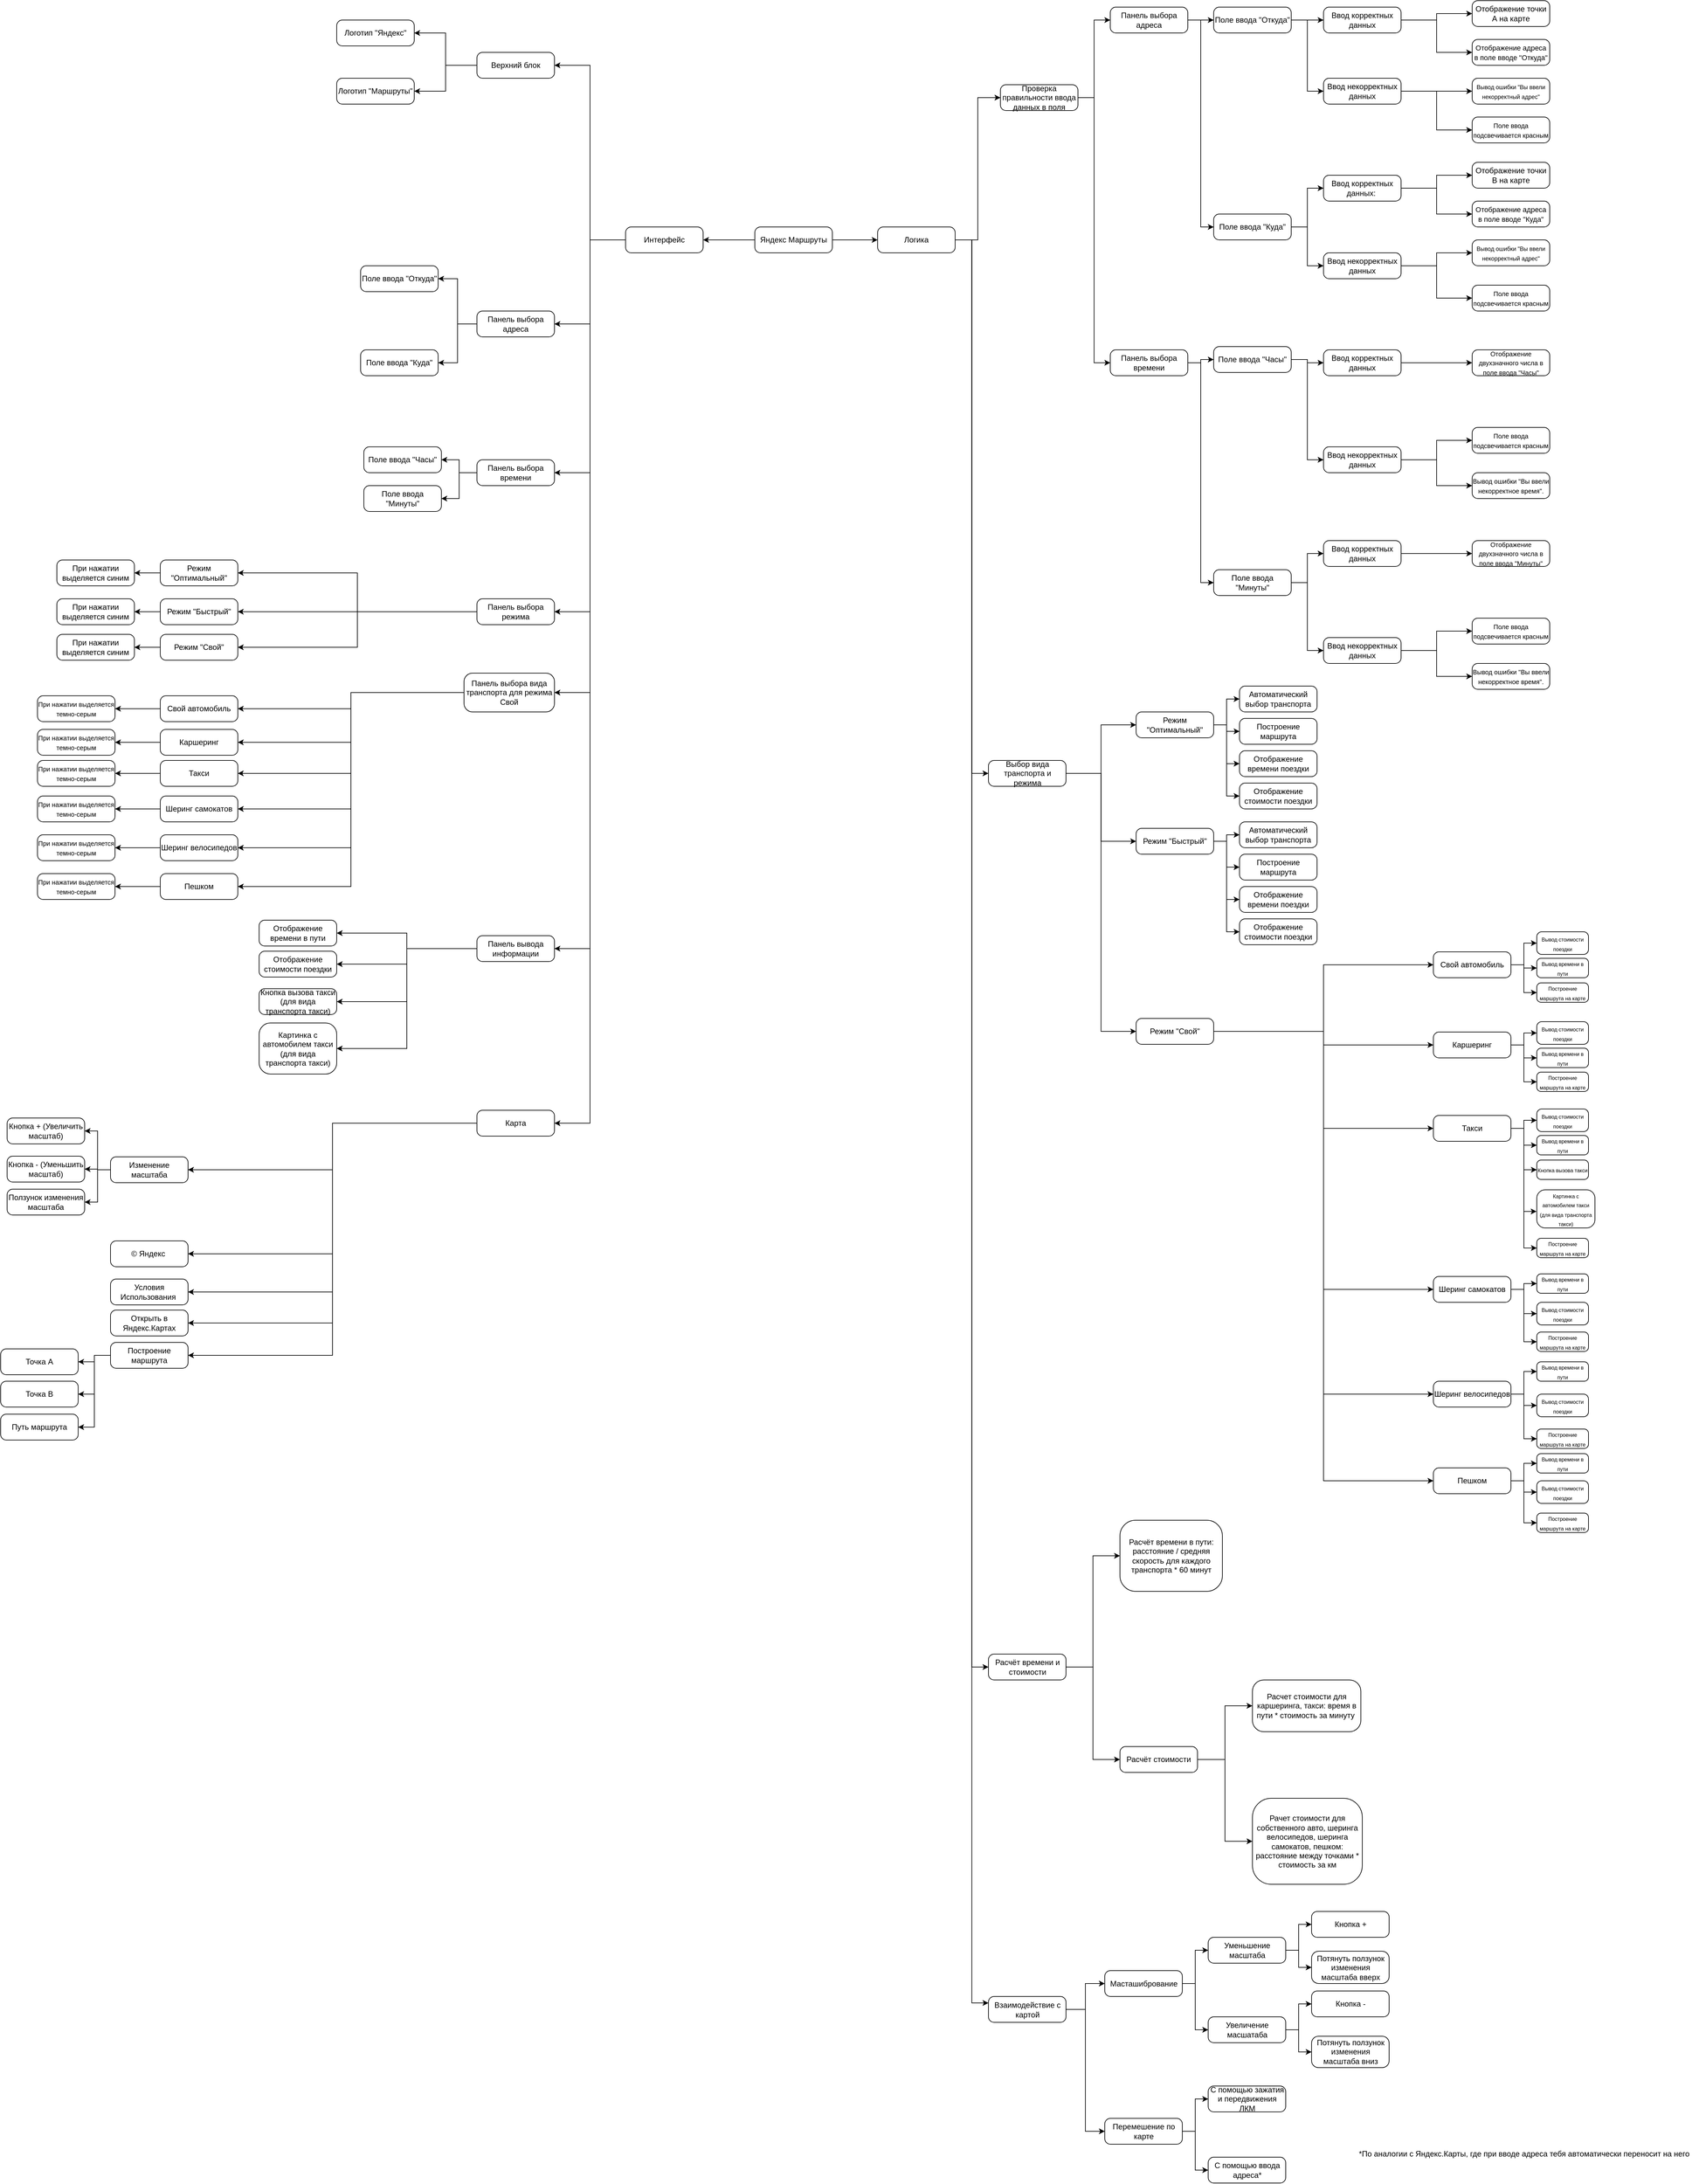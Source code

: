 <mxfile version="21.3.0" type="google">
  <diagram id="mye7cpsdecRdVJIh1ltE" name="Page-1">
    <mxGraphModel dx="2261" dy="796" grid="1" gridSize="10" guides="1" tooltips="1" connect="1" arrows="1" fold="1" page="1" pageScale="1" pageWidth="827" pageHeight="1169" math="0" shadow="0">
      <root>
        <mxCell id="0" />
        <mxCell id="1" parent="0" />
        <mxCell id="GoWqnwifKlF_Yr-xNYbi-38" style="edgeStyle=none;rounded=0;orthogonalLoop=1;jettySize=auto;html=1;exitX=0;exitY=0.5;exitDx=0;exitDy=0;entryX=1;entryY=0.5;entryDx=0;entryDy=0;" parent="1" source="GoWqnwifKlF_Yr-xNYbi-1" target="GoWqnwifKlF_Yr-xNYbi-3" edge="1">
          <mxGeometry relative="1" as="geometry">
            <mxPoint x="270" y="380" as="targetPoint" />
          </mxGeometry>
        </mxCell>
        <mxCell id="qn3d2HcTWaKksIYHcs9O-18" style="edgeStyle=none;rounded=0;orthogonalLoop=1;jettySize=auto;html=1;exitX=1;exitY=0.5;exitDx=0;exitDy=0;" parent="1" source="GoWqnwifKlF_Yr-xNYbi-1" edge="1">
          <mxGeometry relative="1" as="geometry">
            <mxPoint x="530" y="380" as="targetPoint" />
          </mxGeometry>
        </mxCell>
        <mxCell id="GoWqnwifKlF_Yr-xNYbi-1" value="Яндекс Маршруты" style="rounded=1;whiteSpace=wrap;html=1;arcSize=22;" parent="1" vertex="1">
          <mxGeometry x="340" y="360" width="120" height="40" as="geometry" />
        </mxCell>
        <mxCell id="b2LkbIaox0D1EInB-J6t-35" style="edgeStyle=orthogonalEdgeStyle;rounded=0;orthogonalLoop=1;jettySize=auto;html=1;exitX=0;exitY=0.5;exitDx=0;exitDy=0;entryX=1;entryY=0.5;entryDx=0;entryDy=0;" parent="1" source="GoWqnwifKlF_Yr-xNYbi-3" target="6NfL-HVDj0801IJ6WpxN-40" edge="1">
          <mxGeometry relative="1" as="geometry" />
        </mxCell>
        <mxCell id="b2LkbIaox0D1EInB-J6t-36" style="edgeStyle=orthogonalEdgeStyle;rounded=0;orthogonalLoop=1;jettySize=auto;html=1;exitX=0;exitY=0.5;exitDx=0;exitDy=0;entryX=1;entryY=0.5;entryDx=0;entryDy=0;" parent="1" source="GoWqnwifKlF_Yr-xNYbi-3" target="GoWqnwifKlF_Yr-xNYbi-45" edge="1">
          <mxGeometry relative="1" as="geometry" />
        </mxCell>
        <mxCell id="b2LkbIaox0D1EInB-J6t-37" style="edgeStyle=orthogonalEdgeStyle;rounded=0;orthogonalLoop=1;jettySize=auto;html=1;exitX=0;exitY=0.5;exitDx=0;exitDy=0;entryX=1;entryY=0.5;entryDx=0;entryDy=0;" parent="1" source="GoWqnwifKlF_Yr-xNYbi-3" target="GoWqnwifKlF_Yr-xNYbi-43" edge="1">
          <mxGeometry relative="1" as="geometry" />
        </mxCell>
        <mxCell id="b2LkbIaox0D1EInB-J6t-38" style="edgeStyle=orthogonalEdgeStyle;rounded=0;orthogonalLoop=1;jettySize=auto;html=1;exitX=0;exitY=0.5;exitDx=0;exitDy=0;entryX=1;entryY=0.5;entryDx=0;entryDy=0;" parent="1" source="GoWqnwifKlF_Yr-xNYbi-3" target="OxW7yi1mNQBKnJ8u3WXz-2" edge="1">
          <mxGeometry relative="1" as="geometry" />
        </mxCell>
        <mxCell id="b2LkbIaox0D1EInB-J6t-39" style="edgeStyle=orthogonalEdgeStyle;rounded=0;orthogonalLoop=1;jettySize=auto;html=1;exitX=0;exitY=0.5;exitDx=0;exitDy=0;entryX=1;entryY=0.5;entryDx=0;entryDy=0;" parent="1" source="GoWqnwifKlF_Yr-xNYbi-3" target="6NfL-HVDj0801IJ6WpxN-48" edge="1">
          <mxGeometry relative="1" as="geometry" />
        </mxCell>
        <mxCell id="1A0tMCghKB87Aucakv52-73" style="edgeStyle=orthogonalEdgeStyle;rounded=0;orthogonalLoop=1;jettySize=auto;html=1;exitX=0;exitY=0.5;exitDx=0;exitDy=0;entryX=1;entryY=0.5;entryDx=0;entryDy=0;" parent="1" source="GoWqnwifKlF_Yr-xNYbi-3" target="1A0tMCghKB87Aucakv52-66" edge="1">
          <mxGeometry relative="1" as="geometry" />
        </mxCell>
        <mxCell id="1A0tMCghKB87Aucakv52-74" style="edgeStyle=orthogonalEdgeStyle;rounded=0;orthogonalLoop=1;jettySize=auto;html=1;exitX=0;exitY=0.5;exitDx=0;exitDy=0;entryX=1;entryY=0.5;entryDx=0;entryDy=0;" parent="1" source="GoWqnwifKlF_Yr-xNYbi-3" target="1A0tMCghKB87Aucakv52-20" edge="1">
          <mxGeometry relative="1" as="geometry" />
        </mxCell>
        <mxCell id="GoWqnwifKlF_Yr-xNYbi-3" value="Интерфейс" style="rounded=1;whiteSpace=wrap;html=1;arcSize=22;" parent="1" vertex="1">
          <mxGeometry x="140" y="360" width="120" height="40" as="geometry" />
        </mxCell>
        <mxCell id="FeyKXLo_ERHVsop2b5ah-100" style="edgeStyle=orthogonalEdgeStyle;rounded=0;orthogonalLoop=1;jettySize=auto;html=1;exitX=1;exitY=0.5;exitDx=0;exitDy=0;entryX=0;entryY=0.5;entryDx=0;entryDy=0;" parent="1" source="GoWqnwifKlF_Yr-xNYbi-4" target="FeyKXLo_ERHVsop2b5ah-7" edge="1">
          <mxGeometry relative="1" as="geometry" />
        </mxCell>
        <mxCell id="FeyKXLo_ERHVsop2b5ah-151" style="edgeStyle=orthogonalEdgeStyle;rounded=0;orthogonalLoop=1;jettySize=auto;html=1;exitX=1;exitY=0.5;exitDx=0;exitDy=0;entryX=0;entryY=0.5;entryDx=0;entryDy=0;" parent="1" source="GoWqnwifKlF_Yr-xNYbi-4" target="FeyKXLo_ERHVsop2b5ah-8" edge="1">
          <mxGeometry relative="1" as="geometry" />
        </mxCell>
        <mxCell id="GoWqnwifKlF_Yr-xNYbi-4" value="Проверка правильности ввода данных в поля" style="rounded=1;whiteSpace=wrap;html=1;arcSize=22;" parent="1" vertex="1">
          <mxGeometry x="720" y="140" width="120" height="40" as="geometry" />
        </mxCell>
        <mxCell id="FeyKXLo_ERHVsop2b5ah-43" style="edgeStyle=orthogonalEdgeStyle;rounded=0;orthogonalLoop=1;jettySize=auto;html=1;exitX=1;exitY=0.5;exitDx=0;exitDy=0;entryX=0;entryY=0.5;entryDx=0;entryDy=0;" parent="1" source="GoWqnwifKlF_Yr-xNYbi-5" target="FeyKXLo_ERHVsop2b5ah-40" edge="1">
          <mxGeometry relative="1" as="geometry" />
        </mxCell>
        <mxCell id="FeyKXLo_ERHVsop2b5ah-45" style="edgeStyle=orthogonalEdgeStyle;rounded=0;orthogonalLoop=1;jettySize=auto;html=1;exitX=1;exitY=0.5;exitDx=0;exitDy=0;entryX=0;entryY=0.5;entryDx=0;entryDy=0;" parent="1" source="GoWqnwifKlF_Yr-xNYbi-5" target="FeyKXLo_ERHVsop2b5ah-42" edge="1">
          <mxGeometry relative="1" as="geometry" />
        </mxCell>
        <mxCell id="DF6Im1o867pRgb7h0c81-3" style="edgeStyle=orthogonalEdgeStyle;rounded=0;orthogonalLoop=1;jettySize=auto;html=1;exitX=1;exitY=0.5;exitDx=0;exitDy=0;entryX=0;entryY=0.5;entryDx=0;entryDy=0;" parent="1" source="GoWqnwifKlF_Yr-xNYbi-5" target="FeyKXLo_ERHVsop2b5ah-41" edge="1">
          <mxGeometry relative="1" as="geometry" />
        </mxCell>
        <mxCell id="GoWqnwifKlF_Yr-xNYbi-5" value="Выбор вида транспорта и режима" style="rounded=1;whiteSpace=wrap;html=1;arcSize=22;" parent="1" vertex="1">
          <mxGeometry x="701.5" y="1185" width="120" height="40" as="geometry" />
        </mxCell>
        <mxCell id="b2LkbIaox0D1EInB-J6t-29" style="edgeStyle=orthogonalEdgeStyle;rounded=0;orthogonalLoop=1;jettySize=auto;html=1;exitX=0;exitY=0.5;exitDx=0;exitDy=0;entryX=1;entryY=0.5;entryDx=0;entryDy=0;" parent="1" source="GoWqnwifKlF_Yr-xNYbi-43" target="6NfL-HVDj0801IJ6WpxN-4" edge="1">
          <mxGeometry relative="1" as="geometry" />
        </mxCell>
        <mxCell id="b2LkbIaox0D1EInB-J6t-30" style="edgeStyle=orthogonalEdgeStyle;rounded=0;orthogonalLoop=1;jettySize=auto;html=1;exitX=0;exitY=0.5;exitDx=0;exitDy=0;entryX=1;entryY=0.5;entryDx=0;entryDy=0;" parent="1" source="GoWqnwifKlF_Yr-xNYbi-43" target="6NfL-HVDj0801IJ6WpxN-12" edge="1">
          <mxGeometry relative="1" as="geometry" />
        </mxCell>
        <mxCell id="GoWqnwifKlF_Yr-xNYbi-43" value="Панель выбора времени" style="rounded=1;whiteSpace=wrap;html=1;arcSize=22;" parent="1" vertex="1">
          <mxGeometry x="-90" y="720" width="120" height="40" as="geometry" />
        </mxCell>
        <mxCell id="b2LkbIaox0D1EInB-J6t-31" style="edgeStyle=orthogonalEdgeStyle;rounded=0;orthogonalLoop=1;jettySize=auto;html=1;exitX=0;exitY=0.5;exitDx=0;exitDy=0;entryX=1;entryY=0.5;entryDx=0;entryDy=0;" parent="1" source="GoWqnwifKlF_Yr-xNYbi-45" target="6NfL-HVDj0801IJ6WpxN-5" edge="1">
          <mxGeometry relative="1" as="geometry" />
        </mxCell>
        <mxCell id="b2LkbIaox0D1EInB-J6t-32" style="edgeStyle=orthogonalEdgeStyle;rounded=0;orthogonalLoop=1;jettySize=auto;html=1;exitX=0;exitY=0.5;exitDx=0;exitDy=0;entryX=1;entryY=0.5;entryDx=0;entryDy=0;" parent="1" source="GoWqnwifKlF_Yr-xNYbi-45" target="6NfL-HVDj0801IJ6WpxN-6" edge="1">
          <mxGeometry relative="1" as="geometry" />
        </mxCell>
        <mxCell id="GoWqnwifKlF_Yr-xNYbi-45" value="Панель выбора адреса" style="rounded=1;whiteSpace=wrap;html=1;arcSize=22;" parent="1" vertex="1">
          <mxGeometry x="-90" y="490" width="120" height="40" as="geometry" />
        </mxCell>
        <mxCell id="b2LkbIaox0D1EInB-J6t-52" style="edgeStyle=orthogonalEdgeStyle;rounded=0;orthogonalLoop=1;jettySize=auto;html=1;exitX=1;exitY=0.5;exitDx=0;exitDy=0;entryX=0;entryY=0.5;entryDx=0;entryDy=0;" parent="1" source="qn3d2HcTWaKksIYHcs9O-5" target="GoWqnwifKlF_Yr-xNYbi-5" edge="1">
          <mxGeometry relative="1" as="geometry" />
        </mxCell>
        <mxCell id="b2LkbIaox0D1EInB-J6t-53" style="edgeStyle=orthogonalEdgeStyle;rounded=0;orthogonalLoop=1;jettySize=auto;html=1;exitX=1;exitY=0.5;exitDx=0;exitDy=0;entryX=0;entryY=0.5;entryDx=0;entryDy=0;" parent="1" source="qn3d2HcTWaKksIYHcs9O-5" target="qn3d2HcTWaKksIYHcs9O-14" edge="1">
          <mxGeometry relative="1" as="geometry" />
        </mxCell>
        <mxCell id="b2LkbIaox0D1EInB-J6t-55" style="edgeStyle=orthogonalEdgeStyle;rounded=0;orthogonalLoop=1;jettySize=auto;html=1;exitX=1;exitY=0.5;exitDx=0;exitDy=0;entryX=0;entryY=0.5;entryDx=0;entryDy=0;" parent="1" source="qn3d2HcTWaKksIYHcs9O-5" target="GoWqnwifKlF_Yr-xNYbi-4" edge="1">
          <mxGeometry relative="1" as="geometry" />
        </mxCell>
        <mxCell id="1A0tMCghKB87Aucakv52-115" style="edgeStyle=orthogonalEdgeStyle;rounded=0;orthogonalLoop=1;jettySize=auto;html=1;exitX=1;exitY=0.5;exitDx=0;exitDy=0;entryX=0;entryY=0.25;entryDx=0;entryDy=0;" parent="1" source="qn3d2HcTWaKksIYHcs9O-5" target="1A0tMCghKB87Aucakv52-91" edge="1">
          <mxGeometry relative="1" as="geometry" />
        </mxCell>
        <mxCell id="qn3d2HcTWaKksIYHcs9O-5" value="Логика" style="rounded=1;whiteSpace=wrap;html=1;arcSize=22;" parent="1" vertex="1">
          <mxGeometry x="530" y="360" width="120" height="40" as="geometry" />
        </mxCell>
        <mxCell id="z40Iqxck2a3rIB7Wj1cB-14" style="edgeStyle=orthogonalEdgeStyle;rounded=0;orthogonalLoop=1;jettySize=auto;html=1;exitX=1;exitY=0.5;exitDx=0;exitDy=0;entryX=0;entryY=0.5;entryDx=0;entryDy=0;" parent="1" source="qn3d2HcTWaKksIYHcs9O-14" target="z40Iqxck2a3rIB7Wj1cB-5" edge="1">
          <mxGeometry relative="1" as="geometry" />
        </mxCell>
        <mxCell id="h4jfoluIQZgbmN_4Dib1-2" style="edgeStyle=orthogonalEdgeStyle;rounded=0;orthogonalLoop=1;jettySize=auto;html=1;exitX=1;exitY=0.5;exitDx=0;exitDy=0;entryX=0;entryY=0.5;entryDx=0;entryDy=0;" parent="1" source="qn3d2HcTWaKksIYHcs9O-14" target="h4jfoluIQZgbmN_4Dib1-1" edge="1">
          <mxGeometry relative="1" as="geometry" />
        </mxCell>
        <mxCell id="qn3d2HcTWaKksIYHcs9O-14" value="Расчёт времени и стоимости" style="rounded=1;whiteSpace=wrap;html=1;arcSize=22;" parent="1" vertex="1">
          <mxGeometry x="701.5" y="2567" width="120" height="40" as="geometry" />
        </mxCell>
        <mxCell id="FeyKXLo_ERHVsop2b5ah-50" style="edgeStyle=orthogonalEdgeStyle;rounded=0;orthogonalLoop=1;jettySize=auto;html=1;exitX=0;exitY=0.5;exitDx=0;exitDy=0;entryX=1;entryY=0.5;entryDx=0;entryDy=0;" parent="1" source="OxW7yi1mNQBKnJ8u3WXz-2" target="6NfL-HVDj0801IJ6WpxN-17" edge="1">
          <mxGeometry relative="1" as="geometry" />
        </mxCell>
        <mxCell id="FeyKXLo_ERHVsop2b5ah-51" style="edgeStyle=orthogonalEdgeStyle;rounded=0;orthogonalLoop=1;jettySize=auto;html=1;exitX=0;exitY=0.5;exitDx=0;exitDy=0;entryX=1;entryY=0.5;entryDx=0;entryDy=0;" parent="1" source="OxW7yi1mNQBKnJ8u3WXz-2" target="6NfL-HVDj0801IJ6WpxN-18" edge="1">
          <mxGeometry relative="1" as="geometry" />
        </mxCell>
        <mxCell id="FeyKXLo_ERHVsop2b5ah-53" style="edgeStyle=orthogonalEdgeStyle;rounded=0;orthogonalLoop=1;jettySize=auto;html=1;exitX=0;exitY=0.5;exitDx=0;exitDy=0;entryX=1;entryY=0.5;entryDx=0;entryDy=0;" parent="1" source="OxW7yi1mNQBKnJ8u3WXz-2" target="6NfL-HVDj0801IJ6WpxN-16" edge="1">
          <mxGeometry relative="1" as="geometry" />
        </mxCell>
        <mxCell id="OxW7yi1mNQBKnJ8u3WXz-2" value="Панель выбора режима" style="rounded=1;whiteSpace=wrap;html=1;arcSize=22;" parent="1" vertex="1">
          <mxGeometry x="-90" y="935" width="120" height="40" as="geometry" />
        </mxCell>
        <mxCell id="6NfL-HVDj0801IJ6WpxN-4" value="Поле ввода &quot;Часы&quot;" style="rounded=1;whiteSpace=wrap;html=1;arcSize=22;" parent="1" vertex="1">
          <mxGeometry x="-265" y="700" width="120" height="40" as="geometry" />
        </mxCell>
        <mxCell id="6NfL-HVDj0801IJ6WpxN-5" value="Поле ввода &quot;Откуда&quot;" style="rounded=1;whiteSpace=wrap;html=1;arcSize=22;" parent="1" vertex="1">
          <mxGeometry x="-270" y="420" width="120" height="40" as="geometry" />
        </mxCell>
        <mxCell id="6NfL-HVDj0801IJ6WpxN-6" value="Поле ввода &quot;Куда&quot;" style="rounded=1;whiteSpace=wrap;html=1;arcSize=22;" parent="1" vertex="1">
          <mxGeometry x="-270" y="550" width="120" height="40" as="geometry" />
        </mxCell>
        <mxCell id="6NfL-HVDj0801IJ6WpxN-12" value="Поле ввода &quot;Минуты&quot;" style="rounded=1;whiteSpace=wrap;html=1;arcSize=22;" parent="1" vertex="1">
          <mxGeometry x="-265" y="760" width="120" height="40" as="geometry" />
        </mxCell>
        <mxCell id="1A0tMCghKB87Aucakv52-84" style="edgeStyle=orthogonalEdgeStyle;rounded=0;orthogonalLoop=1;jettySize=auto;html=1;exitX=0;exitY=0.5;exitDx=0;exitDy=0;entryX=1;entryY=0.5;entryDx=0;entryDy=0;" parent="1" source="6NfL-HVDj0801IJ6WpxN-16" target="1A0tMCghKB87Aucakv52-79" edge="1">
          <mxGeometry relative="1" as="geometry" />
        </mxCell>
        <mxCell id="6NfL-HVDj0801IJ6WpxN-16" value="Режим &quot;Оптимальный&quot;" style="rounded=1;whiteSpace=wrap;html=1;arcSize=22;" parent="1" vertex="1">
          <mxGeometry x="-580" y="875" width="120" height="40" as="geometry" />
        </mxCell>
        <mxCell id="1A0tMCghKB87Aucakv52-83" style="edgeStyle=orthogonalEdgeStyle;rounded=0;orthogonalLoop=1;jettySize=auto;html=1;exitX=0;exitY=0.5;exitDx=0;exitDy=0;entryX=1;entryY=0.5;entryDx=0;entryDy=0;" parent="1" source="6NfL-HVDj0801IJ6WpxN-17" target="1A0tMCghKB87Aucakv52-80" edge="1">
          <mxGeometry relative="1" as="geometry" />
        </mxCell>
        <mxCell id="6NfL-HVDj0801IJ6WpxN-17" value="Режим &quot;Быстрый&quot;" style="rounded=1;whiteSpace=wrap;html=1;arcSize=22;" parent="1" vertex="1">
          <mxGeometry x="-580" y="935" width="120" height="40" as="geometry" />
        </mxCell>
        <mxCell id="1A0tMCghKB87Aucakv52-82" style="edgeStyle=orthogonalEdgeStyle;rounded=0;orthogonalLoop=1;jettySize=auto;html=1;exitX=0;exitY=0.5;exitDx=0;exitDy=0;" parent="1" source="6NfL-HVDj0801IJ6WpxN-18" target="1A0tMCghKB87Aucakv52-81" edge="1">
          <mxGeometry relative="1" as="geometry" />
        </mxCell>
        <mxCell id="6NfL-HVDj0801IJ6WpxN-18" value="Режим &quot;Свой&quot;" style="rounded=1;whiteSpace=wrap;html=1;arcSize=22;" parent="1" vertex="1">
          <mxGeometry x="-580" y="990" width="120" height="40" as="geometry" />
        </mxCell>
        <mxCell id="r7nQnhasPK6SVWUn0nqD-8" style="edgeStyle=orthogonalEdgeStyle;rounded=0;orthogonalLoop=1;jettySize=auto;html=1;exitX=0;exitY=0.5;exitDx=0;exitDy=0;" parent="1" source="6NfL-HVDj0801IJ6WpxN-29" target="r7nQnhasPK6SVWUn0nqD-2" edge="1">
          <mxGeometry relative="1" as="geometry" />
        </mxCell>
        <mxCell id="6NfL-HVDj0801IJ6WpxN-29" value="Свой автомобиль" style="rounded=1;whiteSpace=wrap;html=1;arcSize=22;" parent="1" vertex="1">
          <mxGeometry x="-580" y="1085" width="120" height="40" as="geometry" />
        </mxCell>
        <mxCell id="r7nQnhasPK6SVWUn0nqD-9" style="edgeStyle=orthogonalEdgeStyle;rounded=0;orthogonalLoop=1;jettySize=auto;html=1;exitX=0;exitY=0.5;exitDx=0;exitDy=0;entryX=1;entryY=0.5;entryDx=0;entryDy=0;" parent="1" source="6NfL-HVDj0801IJ6WpxN-30" target="3H2eXbhgfERCYtj9rPeK-1" edge="1">
          <mxGeometry relative="1" as="geometry" />
        </mxCell>
        <mxCell id="6NfL-HVDj0801IJ6WpxN-30" value="Каршеринг" style="rounded=1;whiteSpace=wrap;html=1;arcSize=22;" parent="1" vertex="1">
          <mxGeometry x="-580" y="1137" width="120" height="40" as="geometry" />
        </mxCell>
        <mxCell id="r7nQnhasPK6SVWUn0nqD-10" style="edgeStyle=orthogonalEdgeStyle;rounded=0;orthogonalLoop=1;jettySize=auto;html=1;exitX=0;exitY=0.5;exitDx=0;exitDy=0;entryX=1;entryY=0.5;entryDx=0;entryDy=0;" parent="1" source="6NfL-HVDj0801IJ6WpxN-31" target="r7nQnhasPK6SVWUn0nqD-3" edge="1">
          <mxGeometry relative="1" as="geometry" />
        </mxCell>
        <mxCell id="6NfL-HVDj0801IJ6WpxN-31" value="Такси" style="rounded=1;whiteSpace=wrap;html=1;arcSize=22;" parent="1" vertex="1">
          <mxGeometry x="-580" y="1185" width="120" height="40" as="geometry" />
        </mxCell>
        <mxCell id="r7nQnhasPK6SVWUn0nqD-11" style="edgeStyle=orthogonalEdgeStyle;rounded=0;orthogonalLoop=1;jettySize=auto;html=1;exitX=0;exitY=0.5;exitDx=0;exitDy=0;entryX=1;entryY=0.5;entryDx=0;entryDy=0;" parent="1" source="6NfL-HVDj0801IJ6WpxN-32" target="r7nQnhasPK6SVWUn0nqD-4" edge="1">
          <mxGeometry relative="1" as="geometry" />
        </mxCell>
        <mxCell id="6NfL-HVDj0801IJ6WpxN-32" value="Шеринг самокатов" style="rounded=1;whiteSpace=wrap;html=1;arcSize=22;" parent="1" vertex="1">
          <mxGeometry x="-580" y="1240" width="120" height="40" as="geometry" />
        </mxCell>
        <mxCell id="r7nQnhasPK6SVWUn0nqD-12" style="edgeStyle=orthogonalEdgeStyle;rounded=0;orthogonalLoop=1;jettySize=auto;html=1;exitX=0;exitY=0.5;exitDx=0;exitDy=0;entryX=1;entryY=0.5;entryDx=0;entryDy=0;" parent="1" source="6NfL-HVDj0801IJ6WpxN-34" target="r7nQnhasPK6SVWUn0nqD-5" edge="1">
          <mxGeometry relative="1" as="geometry" />
        </mxCell>
        <mxCell id="6NfL-HVDj0801IJ6WpxN-34" value="Шеринг велосипедов" style="rounded=1;whiteSpace=wrap;html=1;arcSize=22;" parent="1" vertex="1">
          <mxGeometry x="-580" y="1300" width="120" height="40" as="geometry" />
        </mxCell>
        <mxCell id="r7nQnhasPK6SVWUn0nqD-13" style="edgeStyle=orthogonalEdgeStyle;rounded=0;orthogonalLoop=1;jettySize=auto;html=1;exitX=0;exitY=0.5;exitDx=0;exitDy=0;entryX=1;entryY=0.5;entryDx=0;entryDy=0;" parent="1" source="6NfL-HVDj0801IJ6WpxN-35" target="r7nQnhasPK6SVWUn0nqD-6" edge="1">
          <mxGeometry relative="1" as="geometry" />
        </mxCell>
        <mxCell id="6NfL-HVDj0801IJ6WpxN-35" value="Пешком" style="rounded=1;whiteSpace=wrap;html=1;arcSize=22;" parent="1" vertex="1">
          <mxGeometry x="-580" y="1360" width="120" height="40" as="geometry" />
        </mxCell>
        <mxCell id="b2LkbIaox0D1EInB-J6t-33" style="edgeStyle=orthogonalEdgeStyle;rounded=0;orthogonalLoop=1;jettySize=auto;html=1;exitX=0;exitY=0.5;exitDx=0;exitDy=0;entryX=1;entryY=0.5;entryDx=0;entryDy=0;" parent="1" source="6NfL-HVDj0801IJ6WpxN-40" target="6NfL-HVDj0801IJ6WpxN-41" edge="1">
          <mxGeometry relative="1" as="geometry" />
        </mxCell>
        <mxCell id="b2LkbIaox0D1EInB-J6t-34" style="edgeStyle=orthogonalEdgeStyle;rounded=0;orthogonalLoop=1;jettySize=auto;html=1;exitX=0;exitY=0.5;exitDx=0;exitDy=0;entryX=1;entryY=0.5;entryDx=0;entryDy=0;" parent="1" source="6NfL-HVDj0801IJ6WpxN-40" target="6NfL-HVDj0801IJ6WpxN-42" edge="1">
          <mxGeometry relative="1" as="geometry" />
        </mxCell>
        <mxCell id="6NfL-HVDj0801IJ6WpxN-40" value="Верхний блок" style="rounded=1;whiteSpace=wrap;html=1;arcSize=22;" parent="1" vertex="1">
          <mxGeometry x="-90" y="90" width="120" height="40" as="geometry" />
        </mxCell>
        <mxCell id="6NfL-HVDj0801IJ6WpxN-41" value="Логотип &quot;Яндекс&quot;" style="rounded=1;whiteSpace=wrap;html=1;arcSize=22;" parent="1" vertex="1">
          <mxGeometry x="-307" y="40" width="120" height="40" as="geometry" />
        </mxCell>
        <mxCell id="6NfL-HVDj0801IJ6WpxN-42" value="Логотип &quot;Маршруты&quot;" style="rounded=1;whiteSpace=wrap;html=1;arcSize=22;" parent="1" vertex="1">
          <mxGeometry x="-307" y="130" width="120" height="40" as="geometry" />
        </mxCell>
        <mxCell id="b2LkbIaox0D1EInB-J6t-15" style="edgeStyle=orthogonalEdgeStyle;rounded=0;orthogonalLoop=1;jettySize=auto;html=1;exitX=0;exitY=0.5;exitDx=0;exitDy=0;entryX=1;entryY=0.5;entryDx=0;entryDy=0;" parent="1" source="6NfL-HVDj0801IJ6WpxN-48" target="b2LkbIaox0D1EInB-J6t-5" edge="1">
          <mxGeometry relative="1" as="geometry" />
        </mxCell>
        <mxCell id="b2LkbIaox0D1EInB-J6t-16" style="edgeStyle=orthogonalEdgeStyle;rounded=0;orthogonalLoop=1;jettySize=auto;html=1;exitX=0;exitY=0.5;exitDx=0;exitDy=0;entryX=1;entryY=0.5;entryDx=0;entryDy=0;" parent="1" source="6NfL-HVDj0801IJ6WpxN-48" target="b2LkbIaox0D1EInB-J6t-10" edge="1">
          <mxGeometry relative="1" as="geometry" />
        </mxCell>
        <mxCell id="b2LkbIaox0D1EInB-J6t-17" style="edgeStyle=orthogonalEdgeStyle;rounded=0;orthogonalLoop=1;jettySize=auto;html=1;exitX=0;exitY=0.5;exitDx=0;exitDy=0;entryX=1;entryY=0.5;entryDx=0;entryDy=0;" parent="1" source="6NfL-HVDj0801IJ6WpxN-48" target="b2LkbIaox0D1EInB-J6t-11" edge="1">
          <mxGeometry relative="1" as="geometry" />
        </mxCell>
        <mxCell id="FeyKXLo_ERHVsop2b5ah-98" style="edgeStyle=orthogonalEdgeStyle;rounded=0;orthogonalLoop=1;jettySize=auto;html=1;exitX=0;exitY=0.5;exitDx=0;exitDy=0;entryX=1;entryY=0.5;entryDx=0;entryDy=0;" parent="1" source="6NfL-HVDj0801IJ6WpxN-48" target="FeyKXLo_ERHVsop2b5ah-94" edge="1">
          <mxGeometry relative="1" as="geometry" />
        </mxCell>
        <mxCell id="1A0tMCghKB87Aucakv52-43" style="edgeStyle=orthogonalEdgeStyle;rounded=0;orthogonalLoop=1;jettySize=auto;html=1;exitX=0;exitY=0.5;exitDx=0;exitDy=0;entryX=1;entryY=0.5;entryDx=0;entryDy=0;" parent="1" source="6NfL-HVDj0801IJ6WpxN-48" target="1A0tMCghKB87Aucakv52-17" edge="1">
          <mxGeometry relative="1" as="geometry" />
        </mxCell>
        <mxCell id="6NfL-HVDj0801IJ6WpxN-48" value="Карта" style="rounded=1;whiteSpace=wrap;html=1;arcSize=22;" parent="1" vertex="1">
          <mxGeometry x="-90" y="1726" width="120" height="40" as="geometry" />
        </mxCell>
        <mxCell id="b2LkbIaox0D1EInB-J6t-5" value="Условия Использования&amp;nbsp;" style="rounded=1;whiteSpace=wrap;html=1;arcSize=22;" parent="1" vertex="1">
          <mxGeometry x="-657" y="1987" width="120" height="40" as="geometry" />
        </mxCell>
        <mxCell id="b2LkbIaox0D1EInB-J6t-7" value="Ползунок изменения масштаба" style="rounded=1;whiteSpace=wrap;html=1;arcSize=22;" parent="1" vertex="1">
          <mxGeometry x="-817" y="1848" width="120" height="40" as="geometry" />
        </mxCell>
        <mxCell id="b2LkbIaox0D1EInB-J6t-8" value="Кнопка - (Уменьшить масштаб)" style="rounded=1;whiteSpace=wrap;html=1;arcSize=22;" parent="1" vertex="1">
          <mxGeometry x="-817" y="1797" width="120" height="40" as="geometry" />
        </mxCell>
        <mxCell id="b2LkbIaox0D1EInB-J6t-9" value="Кнопка + (Увеличить масштаб)" style="rounded=1;whiteSpace=wrap;html=1;arcSize=22;" parent="1" vertex="1">
          <mxGeometry x="-817" y="1738" width="120" height="40" as="geometry" />
        </mxCell>
        <mxCell id="b2LkbIaox0D1EInB-J6t-10" value="Открыть в Яндекс.Картах" style="rounded=1;whiteSpace=wrap;html=1;arcSize=22;" parent="1" vertex="1">
          <mxGeometry x="-657" y="2035" width="120" height="40" as="geometry" />
        </mxCell>
        <mxCell id="b2LkbIaox0D1EInB-J6t-44" style="edgeStyle=orthogonalEdgeStyle;rounded=0;orthogonalLoop=1;jettySize=auto;html=1;exitX=0;exitY=0.5;exitDx=0;exitDy=0;entryX=1;entryY=0.5;entryDx=0;entryDy=0;" parent="1" source="b2LkbIaox0D1EInB-J6t-11" target="b2LkbIaox0D1EInB-J6t-43" edge="1">
          <mxGeometry relative="1" as="geometry" />
        </mxCell>
        <mxCell id="b2LkbIaox0D1EInB-J6t-45" style="edgeStyle=orthogonalEdgeStyle;rounded=0;orthogonalLoop=1;jettySize=auto;html=1;exitX=0;exitY=0.5;exitDx=0;exitDy=0;entryX=1;entryY=0.5;entryDx=0;entryDy=0;" parent="1" source="b2LkbIaox0D1EInB-J6t-11" target="b2LkbIaox0D1EInB-J6t-42" edge="1">
          <mxGeometry relative="1" as="geometry" />
        </mxCell>
        <mxCell id="FeyKXLo_ERHVsop2b5ah-93" style="edgeStyle=orthogonalEdgeStyle;rounded=0;orthogonalLoop=1;jettySize=auto;html=1;exitX=0;exitY=0.5;exitDx=0;exitDy=0;entryX=1;entryY=0.5;entryDx=0;entryDy=0;" parent="1" source="b2LkbIaox0D1EInB-J6t-11" target="FeyKXLo_ERHVsop2b5ah-92" edge="1">
          <mxGeometry relative="1" as="geometry" />
        </mxCell>
        <mxCell id="b2LkbIaox0D1EInB-J6t-11" value="Построение маршрута" style="rounded=1;whiteSpace=wrap;html=1;arcSize=22;" parent="1" vertex="1">
          <mxGeometry x="-657" y="2085" width="120" height="40" as="geometry" />
        </mxCell>
        <mxCell id="b2LkbIaox0D1EInB-J6t-42" value="Точка B" style="rounded=1;whiteSpace=wrap;html=1;arcSize=22;" parent="1" vertex="1">
          <mxGeometry x="-827" y="2145" width="120" height="40" as="geometry" />
        </mxCell>
        <mxCell id="b2LkbIaox0D1EInB-J6t-43" value="Точка A" style="rounded=1;whiteSpace=wrap;html=1;arcSize=22;" parent="1" vertex="1">
          <mxGeometry x="-827" y="2095" width="120" height="40" as="geometry" />
        </mxCell>
        <mxCell id="FeyKXLo_ERHVsop2b5ah-17" style="edgeStyle=orthogonalEdgeStyle;rounded=0;orthogonalLoop=1;jettySize=auto;html=1;exitX=1;exitY=0.5;exitDx=0;exitDy=0;entryX=0;entryY=0.5;entryDx=0;entryDy=0;" parent="1" source="FeyKXLo_ERHVsop2b5ah-7" target="FeyKXLo_ERHVsop2b5ah-11" edge="1">
          <mxGeometry relative="1" as="geometry" />
        </mxCell>
        <mxCell id="FeyKXLo_ERHVsop2b5ah-18" style="edgeStyle=orthogonalEdgeStyle;rounded=0;orthogonalLoop=1;jettySize=auto;html=1;exitX=1;exitY=0.5;exitDx=0;exitDy=0;entryX=0;entryY=0.5;entryDx=0;entryDy=0;" parent="1" source="FeyKXLo_ERHVsop2b5ah-7" target="FeyKXLo_ERHVsop2b5ah-12" edge="1">
          <mxGeometry relative="1" as="geometry" />
        </mxCell>
        <mxCell id="FeyKXLo_ERHVsop2b5ah-7" value="Панель выбора адреса" style="rounded=1;whiteSpace=wrap;html=1;arcSize=22;" parent="1" vertex="1">
          <mxGeometry x="890" y="20" width="120" height="40" as="geometry" />
        </mxCell>
        <mxCell id="FeyKXLo_ERHVsop2b5ah-15" style="edgeStyle=orthogonalEdgeStyle;rounded=0;orthogonalLoop=1;jettySize=auto;html=1;exitX=1;exitY=0.5;exitDx=0;exitDy=0;entryX=0;entryY=0.5;entryDx=0;entryDy=0;" parent="1" source="FeyKXLo_ERHVsop2b5ah-8" target="FeyKXLo_ERHVsop2b5ah-14" edge="1">
          <mxGeometry relative="1" as="geometry" />
        </mxCell>
        <mxCell id="FeyKXLo_ERHVsop2b5ah-16" style="edgeStyle=orthogonalEdgeStyle;rounded=0;orthogonalLoop=1;jettySize=auto;html=1;exitX=1;exitY=0.5;exitDx=0;exitDy=0;entryX=0;entryY=0.5;entryDx=0;entryDy=0;" parent="1" source="FeyKXLo_ERHVsop2b5ah-8" target="FeyKXLo_ERHVsop2b5ah-13" edge="1">
          <mxGeometry relative="1" as="geometry" />
        </mxCell>
        <mxCell id="FeyKXLo_ERHVsop2b5ah-8" value="Панель выбора времени" style="rounded=1;whiteSpace=wrap;html=1;arcSize=22;" parent="1" vertex="1">
          <mxGeometry x="890" y="550" width="120" height="40" as="geometry" />
        </mxCell>
        <mxCell id="FeyKXLo_ERHVsop2b5ah-110" style="edgeStyle=orthogonalEdgeStyle;rounded=0;orthogonalLoop=1;jettySize=auto;html=1;exitX=1;exitY=0.5;exitDx=0;exitDy=0;entryX=0;entryY=0.5;entryDx=0;entryDy=0;" parent="1" source="FeyKXLo_ERHVsop2b5ah-11" target="FeyKXLo_ERHVsop2b5ah-109" edge="1">
          <mxGeometry relative="1" as="geometry" />
        </mxCell>
        <mxCell id="FeyKXLo_ERHVsop2b5ah-111" style="edgeStyle=orthogonalEdgeStyle;rounded=0;orthogonalLoop=1;jettySize=auto;html=1;exitX=1;exitY=0.5;exitDx=0;exitDy=0;entryX=0;entryY=0.5;entryDx=0;entryDy=0;" parent="1" source="FeyKXLo_ERHVsop2b5ah-11" target="FeyKXLo_ERHVsop2b5ah-108" edge="1">
          <mxGeometry relative="1" as="geometry" />
        </mxCell>
        <mxCell id="FeyKXLo_ERHVsop2b5ah-11" value="Поле ввода &quot;Откуда&quot;" style="rounded=1;whiteSpace=wrap;html=1;arcSize=22;" parent="1" vertex="1">
          <mxGeometry x="1050" y="20" width="120" height="40" as="geometry" />
        </mxCell>
        <mxCell id="FeyKXLo_ERHVsop2b5ah-124" style="edgeStyle=orthogonalEdgeStyle;rounded=0;orthogonalLoop=1;jettySize=auto;html=1;exitX=1;exitY=0.5;exitDx=0;exitDy=0;entryX=0;entryY=0.5;entryDx=0;entryDy=0;" parent="1" source="FeyKXLo_ERHVsop2b5ah-12" target="FeyKXLo_ERHVsop2b5ah-123" edge="1">
          <mxGeometry relative="1" as="geometry" />
        </mxCell>
        <mxCell id="FeyKXLo_ERHVsop2b5ah-125" style="edgeStyle=orthogonalEdgeStyle;rounded=0;orthogonalLoop=1;jettySize=auto;html=1;exitX=1;exitY=0.5;exitDx=0;exitDy=0;entryX=0;entryY=0.5;entryDx=0;entryDy=0;" parent="1" source="FeyKXLo_ERHVsop2b5ah-12" target="FeyKXLo_ERHVsop2b5ah-122" edge="1">
          <mxGeometry relative="1" as="geometry" />
        </mxCell>
        <mxCell id="FeyKXLo_ERHVsop2b5ah-12" value="Поле ввода &quot;Куда&quot;" style="rounded=1;whiteSpace=wrap;html=1;arcSize=22;" parent="1" vertex="1">
          <mxGeometry x="1050" y="340" width="120" height="40" as="geometry" />
        </mxCell>
        <mxCell id="FeyKXLo_ERHVsop2b5ah-174" style="edgeStyle=orthogonalEdgeStyle;rounded=0;orthogonalLoop=1;jettySize=auto;html=1;exitX=1;exitY=0.5;exitDx=0;exitDy=0;entryX=0;entryY=0.5;entryDx=0;entryDy=0;" parent="1" source="FeyKXLo_ERHVsop2b5ah-13" target="FeyKXLo_ERHVsop2b5ah-166" edge="1">
          <mxGeometry relative="1" as="geometry" />
        </mxCell>
        <mxCell id="FeyKXLo_ERHVsop2b5ah-175" style="edgeStyle=orthogonalEdgeStyle;rounded=0;orthogonalLoop=1;jettySize=auto;html=1;exitX=1;exitY=0.5;exitDx=0;exitDy=0;entryX=0;entryY=0.5;entryDx=0;entryDy=0;" parent="1" source="FeyKXLo_ERHVsop2b5ah-13" target="FeyKXLo_ERHVsop2b5ah-169" edge="1">
          <mxGeometry relative="1" as="geometry" />
        </mxCell>
        <mxCell id="FeyKXLo_ERHVsop2b5ah-13" value="Поле ввода &quot;Минуты&quot;" style="rounded=1;whiteSpace=wrap;html=1;arcSize=22;" parent="1" vertex="1">
          <mxGeometry x="1050" y="890" width="120" height="40" as="geometry" />
        </mxCell>
        <mxCell id="FeyKXLo_ERHVsop2b5ah-140" style="edgeStyle=orthogonalEdgeStyle;rounded=0;orthogonalLoop=1;jettySize=auto;html=1;exitX=1;exitY=0.5;exitDx=0;exitDy=0;entryX=0;entryY=0.5;entryDx=0;entryDy=0;" parent="1" source="FeyKXLo_ERHVsop2b5ah-14" target="FeyKXLo_ERHVsop2b5ah-138" edge="1">
          <mxGeometry relative="1" as="geometry" />
        </mxCell>
        <mxCell id="FeyKXLo_ERHVsop2b5ah-141" style="edgeStyle=orthogonalEdgeStyle;rounded=0;orthogonalLoop=1;jettySize=auto;html=1;exitX=1;exitY=0.5;exitDx=0;exitDy=0;entryX=0;entryY=0.5;entryDx=0;entryDy=0;" parent="1" source="FeyKXLo_ERHVsop2b5ah-14" target="FeyKXLo_ERHVsop2b5ah-139" edge="1">
          <mxGeometry relative="1" as="geometry" />
        </mxCell>
        <mxCell id="FeyKXLo_ERHVsop2b5ah-14" value="Поле ввода &quot;Часы&quot;" style="rounded=1;whiteSpace=wrap;html=1;arcSize=22;" parent="1" vertex="1">
          <mxGeometry x="1050" y="545" width="120" height="40" as="geometry" />
        </mxCell>
        <mxCell id="P5Mt6lCAIPkF4njqv7vm-5" style="edgeStyle=orthogonalEdgeStyle;rounded=0;orthogonalLoop=1;jettySize=auto;html=1;exitX=1;exitY=0.5;exitDx=0;exitDy=0;entryX=0;entryY=0.5;entryDx=0;entryDy=0;" parent="1" source="FeyKXLo_ERHVsop2b5ah-40" target="P5Mt6lCAIPkF4njqv7vm-1" edge="1">
          <mxGeometry relative="1" as="geometry" />
        </mxCell>
        <mxCell id="P5Mt6lCAIPkF4njqv7vm-6" style="edgeStyle=orthogonalEdgeStyle;rounded=0;orthogonalLoop=1;jettySize=auto;html=1;exitX=1;exitY=0.5;exitDx=0;exitDy=0;entryX=0;entryY=0.5;entryDx=0;entryDy=0;" parent="1" source="FeyKXLo_ERHVsop2b5ah-40" target="P5Mt6lCAIPkF4njqv7vm-2" edge="1">
          <mxGeometry relative="1" as="geometry" />
        </mxCell>
        <mxCell id="P5Mt6lCAIPkF4njqv7vm-7" style="edgeStyle=orthogonalEdgeStyle;rounded=0;orthogonalLoop=1;jettySize=auto;html=1;exitX=1;exitY=0.5;exitDx=0;exitDy=0;entryX=0;entryY=0.5;entryDx=0;entryDy=0;" parent="1" source="FeyKXLo_ERHVsop2b5ah-40" target="P5Mt6lCAIPkF4njqv7vm-3" edge="1">
          <mxGeometry relative="1" as="geometry" />
        </mxCell>
        <mxCell id="P5Mt6lCAIPkF4njqv7vm-8" style="edgeStyle=orthogonalEdgeStyle;rounded=0;orthogonalLoop=1;jettySize=auto;html=1;exitX=1;exitY=0.5;exitDx=0;exitDy=0;entryX=0;entryY=0.5;entryDx=0;entryDy=0;" parent="1" source="FeyKXLo_ERHVsop2b5ah-40" target="P5Mt6lCAIPkF4njqv7vm-4" edge="1">
          <mxGeometry relative="1" as="geometry" />
        </mxCell>
        <mxCell id="FeyKXLo_ERHVsop2b5ah-40" value="Режим &quot;Оптимальный&quot;" style="rounded=1;whiteSpace=wrap;html=1;arcSize=22;" parent="1" vertex="1">
          <mxGeometry x="930" y="1110" width="120" height="40" as="geometry" />
        </mxCell>
        <mxCell id="8ylpdoqKV9zqvuCdrpWe-5" style="edgeStyle=orthogonalEdgeStyle;rounded=0;orthogonalLoop=1;jettySize=auto;html=1;exitX=1;exitY=0.5;exitDx=0;exitDy=0;entryX=0;entryY=0.5;entryDx=0;entryDy=0;" parent="1" source="FeyKXLo_ERHVsop2b5ah-41" target="8ylpdoqKV9zqvuCdrpWe-1" edge="1">
          <mxGeometry relative="1" as="geometry" />
        </mxCell>
        <mxCell id="8ylpdoqKV9zqvuCdrpWe-6" style="edgeStyle=orthogonalEdgeStyle;rounded=0;orthogonalLoop=1;jettySize=auto;html=1;exitX=1;exitY=0.5;exitDx=0;exitDy=0;entryX=0;entryY=0.5;entryDx=0;entryDy=0;" parent="1" source="FeyKXLo_ERHVsop2b5ah-41" target="8ylpdoqKV9zqvuCdrpWe-2" edge="1">
          <mxGeometry relative="1" as="geometry" />
        </mxCell>
        <mxCell id="8ylpdoqKV9zqvuCdrpWe-7" style="edgeStyle=orthogonalEdgeStyle;rounded=0;orthogonalLoop=1;jettySize=auto;html=1;exitX=1;exitY=0.5;exitDx=0;exitDy=0;entryX=0;entryY=0.5;entryDx=0;entryDy=0;" parent="1" source="FeyKXLo_ERHVsop2b5ah-41" target="8ylpdoqKV9zqvuCdrpWe-3" edge="1">
          <mxGeometry relative="1" as="geometry" />
        </mxCell>
        <mxCell id="8ylpdoqKV9zqvuCdrpWe-8" style="edgeStyle=orthogonalEdgeStyle;rounded=0;orthogonalLoop=1;jettySize=auto;html=1;exitX=1;exitY=0.5;exitDx=0;exitDy=0;entryX=0;entryY=0.5;entryDx=0;entryDy=0;" parent="1" source="FeyKXLo_ERHVsop2b5ah-41" target="8ylpdoqKV9zqvuCdrpWe-4" edge="1">
          <mxGeometry relative="1" as="geometry" />
        </mxCell>
        <mxCell id="FeyKXLo_ERHVsop2b5ah-41" value="Режим &quot;Быстрый&quot;" style="rounded=1;whiteSpace=wrap;html=1;arcSize=22;" parent="1" vertex="1">
          <mxGeometry x="930" y="1290" width="120" height="40" as="geometry" />
        </mxCell>
        <mxCell id="1A0tMCghKB87Aucakv52-85" style="edgeStyle=orthogonalEdgeStyle;rounded=0;orthogonalLoop=1;jettySize=auto;html=1;exitX=1;exitY=0.5;exitDx=0;exitDy=0;entryX=0;entryY=0.5;entryDx=0;entryDy=0;" parent="1" source="FeyKXLo_ERHVsop2b5ah-42" target="DF6Im1o867pRgb7h0c81-10" edge="1">
          <mxGeometry relative="1" as="geometry" />
        </mxCell>
        <mxCell id="1A0tMCghKB87Aucakv52-86" style="edgeStyle=orthogonalEdgeStyle;rounded=0;orthogonalLoop=1;jettySize=auto;html=1;exitX=1;exitY=0.5;exitDx=0;exitDy=0;entryX=0;entryY=0.5;entryDx=0;entryDy=0;" parent="1" source="FeyKXLo_ERHVsop2b5ah-42" target="DF6Im1o867pRgb7h0c81-11" edge="1">
          <mxGeometry relative="1" as="geometry" />
        </mxCell>
        <mxCell id="1A0tMCghKB87Aucakv52-87" style="edgeStyle=orthogonalEdgeStyle;rounded=0;orthogonalLoop=1;jettySize=auto;html=1;exitX=1;exitY=0.5;exitDx=0;exitDy=0;entryX=0;entryY=0.5;entryDx=0;entryDy=0;" parent="1" source="FeyKXLo_ERHVsop2b5ah-42" target="DF6Im1o867pRgb7h0c81-12" edge="1">
          <mxGeometry relative="1" as="geometry" />
        </mxCell>
        <mxCell id="1A0tMCghKB87Aucakv52-88" style="edgeStyle=orthogonalEdgeStyle;rounded=0;orthogonalLoop=1;jettySize=auto;html=1;exitX=1;exitY=0.5;exitDx=0;exitDy=0;entryX=0;entryY=0.5;entryDx=0;entryDy=0;" parent="1" source="FeyKXLo_ERHVsop2b5ah-42" target="DF6Im1o867pRgb7h0c81-13" edge="1">
          <mxGeometry relative="1" as="geometry" />
        </mxCell>
        <mxCell id="1A0tMCghKB87Aucakv52-89" style="edgeStyle=orthogonalEdgeStyle;rounded=0;orthogonalLoop=1;jettySize=auto;html=1;exitX=1;exitY=0.5;exitDx=0;exitDy=0;entryX=0;entryY=0.5;entryDx=0;entryDy=0;" parent="1" source="FeyKXLo_ERHVsop2b5ah-42" target="DF6Im1o867pRgb7h0c81-14" edge="1">
          <mxGeometry relative="1" as="geometry" />
        </mxCell>
        <mxCell id="1A0tMCghKB87Aucakv52-90" style="edgeStyle=orthogonalEdgeStyle;rounded=0;orthogonalLoop=1;jettySize=auto;html=1;exitX=1;exitY=0.5;exitDx=0;exitDy=0;entryX=0;entryY=0.5;entryDx=0;entryDy=0;" parent="1" source="FeyKXLo_ERHVsop2b5ah-42" target="DF6Im1o867pRgb7h0c81-15" edge="1">
          <mxGeometry relative="1" as="geometry" />
        </mxCell>
        <mxCell id="FeyKXLo_ERHVsop2b5ah-42" value="Режим &quot;Свой&quot;" style="rounded=1;whiteSpace=wrap;html=1;arcSize=22;" parent="1" vertex="1">
          <mxGeometry x="930" y="1584" width="120" height="40" as="geometry" />
        </mxCell>
        <mxCell id="FeyKXLo_ERHVsop2b5ah-92" value="Путь маршрута" style="rounded=1;whiteSpace=wrap;html=1;arcSize=22;" parent="1" vertex="1">
          <mxGeometry x="-827" y="2196" width="120" height="40" as="geometry" />
        </mxCell>
        <mxCell id="FeyKXLo_ERHVsop2b5ah-95" style="edgeStyle=orthogonalEdgeStyle;rounded=0;orthogonalLoop=1;jettySize=auto;html=1;exitX=0;exitY=0.5;exitDx=0;exitDy=0;entryX=1;entryY=0.5;entryDx=0;entryDy=0;" parent="1" source="FeyKXLo_ERHVsop2b5ah-94" target="b2LkbIaox0D1EInB-J6t-7" edge="1">
          <mxGeometry relative="1" as="geometry" />
        </mxCell>
        <mxCell id="FeyKXLo_ERHVsop2b5ah-96" style="edgeStyle=orthogonalEdgeStyle;rounded=0;orthogonalLoop=1;jettySize=auto;html=1;exitX=0;exitY=0.5;exitDx=0;exitDy=0;entryX=1;entryY=0.5;entryDx=0;entryDy=0;" parent="1" source="FeyKXLo_ERHVsop2b5ah-94" target="b2LkbIaox0D1EInB-J6t-8" edge="1">
          <mxGeometry relative="1" as="geometry" />
        </mxCell>
        <mxCell id="1A0tMCghKB87Aucakv52-18" style="edgeStyle=orthogonalEdgeStyle;rounded=0;orthogonalLoop=1;jettySize=auto;html=1;exitX=0;exitY=0.5;exitDx=0;exitDy=0;entryX=1;entryY=0.5;entryDx=0;entryDy=0;" parent="1" source="FeyKXLo_ERHVsop2b5ah-94" target="b2LkbIaox0D1EInB-J6t-9" edge="1">
          <mxGeometry relative="1" as="geometry" />
        </mxCell>
        <mxCell id="FeyKXLo_ERHVsop2b5ah-94" value="Изменение масштаба" style="rounded=1;whiteSpace=wrap;html=1;arcSize=22;" parent="1" vertex="1">
          <mxGeometry x="-657" y="1798" width="120" height="40" as="geometry" />
        </mxCell>
        <mxCell id="HTWnH7QY85rT5R6Oe7Ba-3" style="edgeStyle=orthogonalEdgeStyle;rounded=0;orthogonalLoop=1;jettySize=auto;html=1;exitX=1;exitY=0.5;exitDx=0;exitDy=0;entryX=0;entryY=0.5;entryDx=0;entryDy=0;" parent="1" source="FeyKXLo_ERHVsop2b5ah-108" target="HTWnH7QY85rT5R6Oe7Ba-1" edge="1">
          <mxGeometry relative="1" as="geometry" />
        </mxCell>
        <mxCell id="HTWnH7QY85rT5R6Oe7Ba-4" style="edgeStyle=orthogonalEdgeStyle;rounded=0;orthogonalLoop=1;jettySize=auto;html=1;exitX=1;exitY=0.5;exitDx=0;exitDy=0;entryX=0;entryY=0.5;entryDx=0;entryDy=0;" parent="1" source="FeyKXLo_ERHVsop2b5ah-108" target="HTWnH7QY85rT5R6Oe7Ba-2" edge="1">
          <mxGeometry relative="1" as="geometry" />
        </mxCell>
        <mxCell id="FeyKXLo_ERHVsop2b5ah-108" value="Ввод некорректных данных" style="rounded=1;whiteSpace=wrap;html=1;arcSize=22;" parent="1" vertex="1">
          <mxGeometry x="1220" y="130" width="120" height="40" as="geometry" />
        </mxCell>
        <mxCell id="FeyKXLo_ERHVsop2b5ah-112" style="edgeStyle=orthogonalEdgeStyle;rounded=0;orthogonalLoop=1;jettySize=auto;html=1;exitX=1;exitY=0.5;exitDx=0;exitDy=0;entryX=0;entryY=0.5;entryDx=0;entryDy=0;" parent="1" source="FeyKXLo_ERHVsop2b5ah-109" target="FeyKXLo_ERHVsop2b5ah-114" edge="1">
          <mxGeometry relative="1" as="geometry">
            <mxPoint x="1450" y="10" as="targetPoint" />
          </mxGeometry>
        </mxCell>
        <mxCell id="FeyKXLo_ERHVsop2b5ah-116" style="edgeStyle=orthogonalEdgeStyle;rounded=0;orthogonalLoop=1;jettySize=auto;html=1;exitX=1;exitY=0.5;exitDx=0;exitDy=0;entryX=0;entryY=0.5;entryDx=0;entryDy=0;" parent="1" source="FeyKXLo_ERHVsop2b5ah-109" target="FeyKXLo_ERHVsop2b5ah-115" edge="1">
          <mxGeometry relative="1" as="geometry" />
        </mxCell>
        <mxCell id="FeyKXLo_ERHVsop2b5ah-109" value="Ввод корректных данных" style="rounded=1;whiteSpace=wrap;html=1;arcSize=22;" parent="1" vertex="1">
          <mxGeometry x="1220" y="20" width="120" height="40" as="geometry" />
        </mxCell>
        <mxCell id="FeyKXLo_ERHVsop2b5ah-114" value="Отображение точки А на карте" style="rounded=1;whiteSpace=wrap;html=1;arcSize=22;" parent="1" vertex="1">
          <mxGeometry x="1450" y="10" width="120" height="40" as="geometry" />
        </mxCell>
        <mxCell id="FeyKXLo_ERHVsop2b5ah-115" value="&lt;font style=&quot;font-size: 11px;&quot;&gt;Отображение адреса в поле вводе &quot;Откуда&quot;&lt;/font&gt;" style="rounded=1;whiteSpace=wrap;html=1;arcSize=22;" parent="1" vertex="1">
          <mxGeometry x="1450" y="70" width="120" height="40" as="geometry" />
        </mxCell>
        <mxCell id="FeyKXLo_ERHVsop2b5ah-132" style="edgeStyle=orthogonalEdgeStyle;rounded=0;orthogonalLoop=1;jettySize=auto;html=1;exitX=1;exitY=0.5;exitDx=0;exitDy=0;entryX=0;entryY=0.5;entryDx=0;entryDy=0;" parent="1" source="FeyKXLo_ERHVsop2b5ah-122" target="FeyKXLo_ERHVsop2b5ah-128" edge="1">
          <mxGeometry relative="1" as="geometry" />
        </mxCell>
        <mxCell id="FeyKXLo_ERHVsop2b5ah-133" style="edgeStyle=orthogonalEdgeStyle;rounded=0;orthogonalLoop=1;jettySize=auto;html=1;exitX=1;exitY=0.5;exitDx=0;exitDy=0;entryX=0;entryY=0.5;entryDx=0;entryDy=0;" parent="1" source="FeyKXLo_ERHVsop2b5ah-122" target="FeyKXLo_ERHVsop2b5ah-129" edge="1">
          <mxGeometry relative="1" as="geometry" />
        </mxCell>
        <mxCell id="FeyKXLo_ERHVsop2b5ah-122" value="Ввод некорректных данных" style="rounded=1;whiteSpace=wrap;html=1;arcSize=22;" parent="1" vertex="1">
          <mxGeometry x="1220" y="400" width="120" height="40" as="geometry" />
        </mxCell>
        <mxCell id="FeyKXLo_ERHVsop2b5ah-130" style="edgeStyle=orthogonalEdgeStyle;rounded=0;orthogonalLoop=1;jettySize=auto;html=1;exitX=1;exitY=0.5;exitDx=0;exitDy=0;entryX=0;entryY=0.5;entryDx=0;entryDy=0;" parent="1" source="FeyKXLo_ERHVsop2b5ah-123" target="FeyKXLo_ERHVsop2b5ah-126" edge="1">
          <mxGeometry relative="1" as="geometry" />
        </mxCell>
        <mxCell id="FeyKXLo_ERHVsop2b5ah-131" style="edgeStyle=orthogonalEdgeStyle;rounded=0;orthogonalLoop=1;jettySize=auto;html=1;exitX=1;exitY=0.5;exitDx=0;exitDy=0;entryX=0;entryY=0.5;entryDx=0;entryDy=0;" parent="1" source="FeyKXLo_ERHVsop2b5ah-123" target="FeyKXLo_ERHVsop2b5ah-127" edge="1">
          <mxGeometry relative="1" as="geometry" />
        </mxCell>
        <mxCell id="FeyKXLo_ERHVsop2b5ah-123" value="Ввод корректных данных:&amp;nbsp;" style="rounded=1;whiteSpace=wrap;html=1;arcSize=22;" parent="1" vertex="1">
          <mxGeometry x="1220" y="280" width="120" height="40" as="geometry" />
        </mxCell>
        <mxCell id="FeyKXLo_ERHVsop2b5ah-126" value="Отображение точки B на карте" style="rounded=1;whiteSpace=wrap;html=1;arcSize=22;" parent="1" vertex="1">
          <mxGeometry x="1450" y="260" width="120" height="40" as="geometry" />
        </mxCell>
        <mxCell id="FeyKXLo_ERHVsop2b5ah-127" value="&lt;font style=&quot;font-size: 11px;&quot;&gt;Отображение адреса в поле вводе &quot;Куда&quot;&lt;/font&gt;" style="rounded=1;whiteSpace=wrap;html=1;arcSize=22;" parent="1" vertex="1">
          <mxGeometry x="1450" y="320" width="120" height="40" as="geometry" />
        </mxCell>
        <mxCell id="FeyKXLo_ERHVsop2b5ah-128" value="&lt;font style=&quot;font-size: 9px;&quot;&gt;Вывод ошибки &quot;Вы ввели некорректный адрес&quot;&lt;/font&gt;" style="rounded=1;whiteSpace=wrap;html=1;arcSize=22;" parent="1" vertex="1">
          <mxGeometry x="1450" y="380" width="120" height="40" as="geometry" />
        </mxCell>
        <mxCell id="FeyKXLo_ERHVsop2b5ah-129" value="&lt;font style=&quot;font-size: 10px;&quot;&gt;Поле ввода подсвечивается красным&lt;/font&gt;" style="rounded=1;whiteSpace=wrap;html=1;arcSize=22;" parent="1" vertex="1">
          <mxGeometry x="1450" y="450" width="120" height="40" as="geometry" />
        </mxCell>
        <mxCell id="FeyKXLo_ERHVsop2b5ah-144" style="edgeStyle=orthogonalEdgeStyle;rounded=0;orthogonalLoop=1;jettySize=auto;html=1;exitX=1;exitY=0.5;exitDx=0;exitDy=0;entryX=0;entryY=0.5;entryDx=0;entryDy=0;" parent="1" source="FeyKXLo_ERHVsop2b5ah-138" target="FeyKXLo_ERHVsop2b5ah-142" edge="1">
          <mxGeometry relative="1" as="geometry" />
        </mxCell>
        <mxCell id="FeyKXLo_ERHVsop2b5ah-138" value="Ввод корректных данных" style="rounded=1;whiteSpace=wrap;html=1;arcSize=22;" parent="1" vertex="1">
          <mxGeometry x="1220" y="550" width="120" height="40" as="geometry" />
        </mxCell>
        <mxCell id="FeyKXLo_ERHVsop2b5ah-148" style="edgeStyle=orthogonalEdgeStyle;rounded=0;orthogonalLoop=1;jettySize=auto;html=1;exitX=1;exitY=0.5;exitDx=0;exitDy=0;entryX=0;entryY=0.5;entryDx=0;entryDy=0;" parent="1" source="FeyKXLo_ERHVsop2b5ah-139" target="FeyKXLo_ERHVsop2b5ah-146" edge="1">
          <mxGeometry relative="1" as="geometry" />
        </mxCell>
        <mxCell id="FeyKXLo_ERHVsop2b5ah-149" style="edgeStyle=orthogonalEdgeStyle;rounded=0;orthogonalLoop=1;jettySize=auto;html=1;exitX=1;exitY=0.5;exitDx=0;exitDy=0;entryX=0;entryY=0.5;entryDx=0;entryDy=0;" parent="1" source="FeyKXLo_ERHVsop2b5ah-139" target="FeyKXLo_ERHVsop2b5ah-147" edge="1">
          <mxGeometry relative="1" as="geometry" />
        </mxCell>
        <mxCell id="FeyKXLo_ERHVsop2b5ah-139" value="Ввод некорректных данных" style="rounded=1;whiteSpace=wrap;html=1;arcSize=22;" parent="1" vertex="1">
          <mxGeometry x="1220" y="700" width="120" height="40" as="geometry" />
        </mxCell>
        <mxCell id="FeyKXLo_ERHVsop2b5ah-142" value="&lt;font style=&quot;font-size: 10px;&quot;&gt;Отображение двухзначного числа в поле ввода &quot;Часы&quot;&lt;/font&gt;" style="rounded=1;whiteSpace=wrap;html=1;arcSize=22;" parent="1" vertex="1">
          <mxGeometry x="1450" y="550" width="120" height="40" as="geometry" />
        </mxCell>
        <mxCell id="FeyKXLo_ERHVsop2b5ah-146" value="&lt;font style=&quot;font-size: 10px;&quot;&gt;Поле ввода подсвечивается красным&lt;/font&gt;" style="rounded=1;whiteSpace=wrap;html=1;arcSize=22;" parent="1" vertex="1">
          <mxGeometry x="1450" y="670" width="120" height="40" as="geometry" />
        </mxCell>
        <mxCell id="FeyKXLo_ERHVsop2b5ah-147" value="&lt;font style=&quot;font-size: 10px;&quot;&gt;Вывод ошибки&amp;nbsp;&quot;Вы ввели некорректное время&quot;.&lt;/font&gt;" style="rounded=1;whiteSpace=wrap;html=1;arcSize=22;" parent="1" vertex="1">
          <mxGeometry x="1450" y="740" width="120" height="40" as="geometry" />
        </mxCell>
        <mxCell id="FeyKXLo_ERHVsop2b5ah-164" style="edgeStyle=orthogonalEdgeStyle;rounded=0;orthogonalLoop=1;jettySize=auto;html=1;exitX=1;exitY=0.5;exitDx=0;exitDy=0;entryX=0;entryY=0.5;entryDx=0;entryDy=0;" parent="1" source="FeyKXLo_ERHVsop2b5ah-166" target="FeyKXLo_ERHVsop2b5ah-170" edge="1">
          <mxGeometry relative="1" as="geometry" />
        </mxCell>
        <mxCell id="FeyKXLo_ERHVsop2b5ah-166" value="Ввод корректных данных" style="rounded=1;whiteSpace=wrap;html=1;arcSize=22;" parent="1" vertex="1">
          <mxGeometry x="1220" y="845" width="120" height="40" as="geometry" />
        </mxCell>
        <mxCell id="FeyKXLo_ERHVsop2b5ah-167" style="edgeStyle=orthogonalEdgeStyle;rounded=0;orthogonalLoop=1;jettySize=auto;html=1;exitX=1;exitY=0.5;exitDx=0;exitDy=0;entryX=0;entryY=0.5;entryDx=0;entryDy=0;" parent="1" source="FeyKXLo_ERHVsop2b5ah-169" target="FeyKXLo_ERHVsop2b5ah-172" edge="1">
          <mxGeometry relative="1" as="geometry" />
        </mxCell>
        <mxCell id="FeyKXLo_ERHVsop2b5ah-168" style="edgeStyle=orthogonalEdgeStyle;rounded=0;orthogonalLoop=1;jettySize=auto;html=1;exitX=1;exitY=0.5;exitDx=0;exitDy=0;entryX=0;entryY=0.5;entryDx=0;entryDy=0;" parent="1" source="FeyKXLo_ERHVsop2b5ah-169" target="FeyKXLo_ERHVsop2b5ah-173" edge="1">
          <mxGeometry relative="1" as="geometry" />
        </mxCell>
        <mxCell id="FeyKXLo_ERHVsop2b5ah-169" value="Ввод некорректных данных" style="rounded=1;whiteSpace=wrap;html=1;arcSize=22;" parent="1" vertex="1">
          <mxGeometry x="1220" y="995" width="120" height="40" as="geometry" />
        </mxCell>
        <mxCell id="FeyKXLo_ERHVsop2b5ah-170" value="&lt;font style=&quot;font-size: 10px;&quot;&gt;Отображение двухзначного числа в поле ввода &quot;Минуты&quot;&lt;/font&gt;" style="rounded=1;whiteSpace=wrap;html=1;arcSize=22;" parent="1" vertex="1">
          <mxGeometry x="1450" y="845" width="120" height="40" as="geometry" />
        </mxCell>
        <mxCell id="FeyKXLo_ERHVsop2b5ah-172" value="&lt;font style=&quot;font-size: 10px;&quot;&gt;Поле ввода подсвечивается красным&lt;/font&gt;" style="rounded=1;whiteSpace=wrap;html=1;arcSize=22;" parent="1" vertex="1">
          <mxGeometry x="1450" y="965" width="120" height="40" as="geometry" />
        </mxCell>
        <mxCell id="FeyKXLo_ERHVsop2b5ah-173" value="&lt;font style=&quot;font-size: 10px;&quot;&gt;Вывод ошибки&amp;nbsp;&quot;Вы ввели некорректное время&quot;.&lt;/font&gt;" style="rounded=1;whiteSpace=wrap;html=1;arcSize=22;" parent="1" vertex="1">
          <mxGeometry x="1450" y="1035" width="120" height="40" as="geometry" />
        </mxCell>
        <mxCell id="DF6Im1o867pRgb7h0c81-28" style="edgeStyle=orthogonalEdgeStyle;rounded=0;orthogonalLoop=1;jettySize=auto;html=1;exitX=1;exitY=0.5;exitDx=0;exitDy=0;entryX=0;entryY=0.5;entryDx=0;entryDy=0;" parent="1" source="DF6Im1o867pRgb7h0c81-10" target="DF6Im1o867pRgb7h0c81-22" edge="1">
          <mxGeometry relative="1" as="geometry" />
        </mxCell>
        <mxCell id="DF6Im1o867pRgb7h0c81-29" style="edgeStyle=orthogonalEdgeStyle;rounded=0;orthogonalLoop=1;jettySize=auto;html=1;exitX=1;exitY=0.5;exitDx=0;exitDy=0;entryX=0;entryY=0.5;entryDx=0;entryDy=0;" parent="1" source="DF6Im1o867pRgb7h0c81-10" target="DF6Im1o867pRgb7h0c81-23" edge="1">
          <mxGeometry relative="1" as="geometry" />
        </mxCell>
        <mxCell id="1A0tMCghKB87Aucakv52-45" style="edgeStyle=orthogonalEdgeStyle;rounded=0;orthogonalLoop=1;jettySize=auto;html=1;exitX=1;exitY=0.5;exitDx=0;exitDy=0;entryX=0;entryY=0.5;entryDx=0;entryDy=0;" parent="1" source="DF6Im1o867pRgb7h0c81-10" target="1A0tMCghKB87Aucakv52-44" edge="1">
          <mxGeometry relative="1" as="geometry" />
        </mxCell>
        <mxCell id="DF6Im1o867pRgb7h0c81-10" value="Свой автомобиль" style="rounded=1;whiteSpace=wrap;html=1;arcSize=22;" parent="1" vertex="1">
          <mxGeometry x="1390" y="1481" width="120" height="40" as="geometry" />
        </mxCell>
        <mxCell id="DF6Im1o867pRgb7h0c81-30" style="edgeStyle=orthogonalEdgeStyle;rounded=0;orthogonalLoop=1;jettySize=auto;html=1;exitX=1;exitY=0.5;exitDx=0;exitDy=0;entryX=0;entryY=0.5;entryDx=0;entryDy=0;" parent="1" source="DF6Im1o867pRgb7h0c81-11" target="DF6Im1o867pRgb7h0c81-26" edge="1">
          <mxGeometry relative="1" as="geometry" />
        </mxCell>
        <mxCell id="DF6Im1o867pRgb7h0c81-32" style="edgeStyle=orthogonalEdgeStyle;rounded=0;orthogonalLoop=1;jettySize=auto;html=1;exitX=1;exitY=0.5;exitDx=0;exitDy=0;entryX=0;entryY=0.5;entryDx=0;entryDy=0;" parent="1" source="DF6Im1o867pRgb7h0c81-11" target="DF6Im1o867pRgb7h0c81-27" edge="1">
          <mxGeometry relative="1" as="geometry" />
        </mxCell>
        <mxCell id="1A0tMCghKB87Aucakv52-47" style="edgeStyle=orthogonalEdgeStyle;rounded=0;orthogonalLoop=1;jettySize=auto;html=1;exitX=1;exitY=0.5;exitDx=0;exitDy=0;entryX=0;entryY=0.5;entryDx=0;entryDy=0;" parent="1" source="DF6Im1o867pRgb7h0c81-11" target="1A0tMCghKB87Aucakv52-46" edge="1">
          <mxGeometry relative="1" as="geometry" />
        </mxCell>
        <mxCell id="DF6Im1o867pRgb7h0c81-11" value="Каршеринг" style="rounded=1;whiteSpace=wrap;html=1;arcSize=22;" parent="1" vertex="1">
          <mxGeometry x="1390" y="1605" width="120" height="40" as="geometry" />
        </mxCell>
        <mxCell id="DF6Im1o867pRgb7h0c81-35" style="edgeStyle=orthogonalEdgeStyle;rounded=0;orthogonalLoop=1;jettySize=auto;html=1;exitX=1;exitY=0.5;exitDx=0;exitDy=0;entryX=0;entryY=0.5;entryDx=0;entryDy=0;" parent="1" source="DF6Im1o867pRgb7h0c81-12" target="DF6Im1o867pRgb7h0c81-33" edge="1">
          <mxGeometry relative="1" as="geometry" />
        </mxCell>
        <mxCell id="DF6Im1o867pRgb7h0c81-36" style="edgeStyle=orthogonalEdgeStyle;rounded=0;orthogonalLoop=1;jettySize=auto;html=1;exitX=1;exitY=0.5;exitDx=0;exitDy=0;entryX=0;entryY=0.5;entryDx=0;entryDy=0;" parent="1" source="DF6Im1o867pRgb7h0c81-12" target="DF6Im1o867pRgb7h0c81-34" edge="1">
          <mxGeometry relative="1" as="geometry" />
        </mxCell>
        <mxCell id="DF6Im1o867pRgb7h0c81-51" style="edgeStyle=orthogonalEdgeStyle;rounded=0;orthogonalLoop=1;jettySize=auto;html=1;exitX=1;exitY=0.5;exitDx=0;exitDy=0;entryX=0;entryY=0.5;entryDx=0;entryDy=0;" parent="1" source="DF6Im1o867pRgb7h0c81-12" target="DF6Im1o867pRgb7h0c81-49" edge="1">
          <mxGeometry relative="1" as="geometry" />
        </mxCell>
        <mxCell id="1A0tMCghKB87Aucakv52-50" style="edgeStyle=orthogonalEdgeStyle;rounded=0;orthogonalLoop=1;jettySize=auto;html=1;exitX=1;exitY=0.5;exitDx=0;exitDy=0;entryX=0;entryY=0.5;entryDx=0;entryDy=0;" parent="1" source="DF6Im1o867pRgb7h0c81-12" target="1A0tMCghKB87Aucakv52-48" edge="1">
          <mxGeometry relative="1" as="geometry" />
        </mxCell>
        <mxCell id="1A0tMCghKB87Aucakv52-55" style="edgeStyle=orthogonalEdgeStyle;rounded=0;orthogonalLoop=1;jettySize=auto;html=1;exitX=1;exitY=0.5;exitDx=0;exitDy=0;entryX=-0.004;entryY=0.567;entryDx=0;entryDy=0;entryPerimeter=0;" parent="1" source="DF6Im1o867pRgb7h0c81-12" target="1A0tMCghKB87Aucakv52-53" edge="1">
          <mxGeometry relative="1" as="geometry" />
        </mxCell>
        <mxCell id="DF6Im1o867pRgb7h0c81-12" value="Такси" style="rounded=1;whiteSpace=wrap;html=1;arcSize=22;" parent="1" vertex="1">
          <mxGeometry x="1390" y="1734" width="120" height="40" as="geometry" />
        </mxCell>
        <mxCell id="P7dyfhE9Dig31UeO6kvW-4" style="edgeStyle=orthogonalEdgeStyle;rounded=0;orthogonalLoop=1;jettySize=auto;html=1;exitX=1;exitY=0.5;exitDx=0;exitDy=0;entryX=0;entryY=0.5;entryDx=0;entryDy=0;" parent="1" source="DF6Im1o867pRgb7h0c81-13" target="P7dyfhE9Dig31UeO6kvW-1" edge="1">
          <mxGeometry relative="1" as="geometry" />
        </mxCell>
        <mxCell id="1A0tMCghKB87Aucakv52-49" style="edgeStyle=orthogonalEdgeStyle;rounded=0;orthogonalLoop=1;jettySize=auto;html=1;exitX=1;exitY=0.5;exitDx=0;exitDy=0;" parent="1" source="DF6Im1o867pRgb7h0c81-13" target="DF6Im1o867pRgb7h0c81-38" edge="1">
          <mxGeometry relative="1" as="geometry" />
        </mxCell>
        <mxCell id="1A0tMCghKB87Aucakv52-58" style="edgeStyle=orthogonalEdgeStyle;rounded=0;orthogonalLoop=1;jettySize=auto;html=1;exitX=1;exitY=0.5;exitDx=0;exitDy=0;entryX=0;entryY=0.5;entryDx=0;entryDy=0;" parent="1" source="DF6Im1o867pRgb7h0c81-13" target="1A0tMCghKB87Aucakv52-57" edge="1">
          <mxGeometry relative="1" as="geometry" />
        </mxCell>
        <mxCell id="DF6Im1o867pRgb7h0c81-13" value="Шеринг самокатов" style="rounded=1;whiteSpace=wrap;html=1;arcSize=22;" parent="1" vertex="1">
          <mxGeometry x="1390" y="1983" width="120" height="40" as="geometry" />
        </mxCell>
        <mxCell id="DF6Im1o867pRgb7h0c81-46" style="edgeStyle=orthogonalEdgeStyle;rounded=0;orthogonalLoop=1;jettySize=auto;html=1;exitX=1;exitY=0.5;exitDx=0;exitDy=0;entryX=0;entryY=0.5;entryDx=0;entryDy=0;" parent="1" source="DF6Im1o867pRgb7h0c81-14" target="DF6Im1o867pRgb7h0c81-40" edge="1">
          <mxGeometry relative="1" as="geometry" />
        </mxCell>
        <mxCell id="P7dyfhE9Dig31UeO6kvW-3" style="edgeStyle=orthogonalEdgeStyle;rounded=0;orthogonalLoop=1;jettySize=auto;html=1;exitX=1;exitY=0.5;exitDx=0;exitDy=0;entryX=0;entryY=0.5;entryDx=0;entryDy=0;" parent="1" source="DF6Im1o867pRgb7h0c81-14" target="P7dyfhE9Dig31UeO6kvW-2" edge="1">
          <mxGeometry relative="1" as="geometry" />
        </mxCell>
        <mxCell id="1A0tMCghKB87Aucakv52-60" style="edgeStyle=orthogonalEdgeStyle;rounded=0;orthogonalLoop=1;jettySize=auto;html=1;exitX=1;exitY=0.5;exitDx=0;exitDy=0;entryX=0;entryY=0.5;entryDx=0;entryDy=0;" parent="1" source="DF6Im1o867pRgb7h0c81-14" target="1A0tMCghKB87Aucakv52-59" edge="1">
          <mxGeometry relative="1" as="geometry" />
        </mxCell>
        <mxCell id="DF6Im1o867pRgb7h0c81-14" value="Шеринг велосипедов" style="rounded=1;whiteSpace=wrap;html=1;arcSize=22;" parent="1" vertex="1">
          <mxGeometry x="1390" y="2145" width="120" height="40" as="geometry" />
        </mxCell>
        <mxCell id="DF6Im1o867pRgb7h0c81-48" style="edgeStyle=orthogonalEdgeStyle;rounded=0;orthogonalLoop=1;jettySize=auto;html=1;exitX=1;exitY=0.5;exitDx=0;exitDy=0;entryX=0;entryY=0.5;entryDx=0;entryDy=0;" parent="1" source="DF6Im1o867pRgb7h0c81-15" target="DF6Im1o867pRgb7h0c81-42" edge="1">
          <mxGeometry relative="1" as="geometry" />
        </mxCell>
        <mxCell id="1A0tMCghKB87Aucakv52-63" style="edgeStyle=orthogonalEdgeStyle;rounded=0;orthogonalLoop=1;jettySize=auto;html=1;exitX=1;exitY=0.5;exitDx=0;exitDy=0;entryX=0;entryY=0.5;entryDx=0;entryDy=0;" parent="1" source="DF6Im1o867pRgb7h0c81-15" target="1A0tMCghKB87Aucakv52-62" edge="1">
          <mxGeometry relative="1" as="geometry" />
        </mxCell>
        <mxCell id="1A0tMCghKB87Aucakv52-64" style="edgeStyle=orthogonalEdgeStyle;rounded=0;orthogonalLoop=1;jettySize=auto;html=1;exitX=1;exitY=0.5;exitDx=0;exitDy=0;entryX=0;entryY=0.5;entryDx=0;entryDy=0;" parent="1" source="DF6Im1o867pRgb7h0c81-15" target="1A0tMCghKB87Aucakv52-61" edge="1">
          <mxGeometry relative="1" as="geometry" />
        </mxCell>
        <mxCell id="DF6Im1o867pRgb7h0c81-15" value="Пешком" style="rounded=1;whiteSpace=wrap;html=1;arcSize=22;" parent="1" vertex="1">
          <mxGeometry x="1390" y="2279" width="120" height="40" as="geometry" />
        </mxCell>
        <mxCell id="DF6Im1o867pRgb7h0c81-22" value="&lt;font style=&quot;font-size: 8px;&quot;&gt;Вывод стоимости поездки&lt;/font&gt;" style="rounded=1;whiteSpace=wrap;html=1;arcSize=22;" parent="1" vertex="1">
          <mxGeometry x="1550" y="1450" width="80" height="35" as="geometry" />
        </mxCell>
        <mxCell id="DF6Im1o867pRgb7h0c81-23" value="&lt;font style=&quot;font-size: 8px;&quot;&gt;Вывод времени в пути&lt;/font&gt;" style="rounded=1;whiteSpace=wrap;html=1;arcSize=22;" parent="1" vertex="1">
          <mxGeometry x="1550" y="1491" width="80" height="30" as="geometry" />
        </mxCell>
        <mxCell id="DF6Im1o867pRgb7h0c81-26" value="&lt;font style=&quot;font-size: 8px;&quot;&gt;Вывод стоимости поездки&lt;/font&gt;" style="rounded=1;whiteSpace=wrap;html=1;arcSize=22;" parent="1" vertex="1">
          <mxGeometry x="1550" y="1589" width="80" height="35" as="geometry" />
        </mxCell>
        <mxCell id="DF6Im1o867pRgb7h0c81-27" value="&lt;font style=&quot;font-size: 8px;&quot;&gt;Вывод времени в пути&lt;/font&gt;" style="rounded=1;whiteSpace=wrap;html=1;arcSize=22;" parent="1" vertex="1">
          <mxGeometry x="1550" y="1630" width="80" height="30" as="geometry" />
        </mxCell>
        <mxCell id="DF6Im1o867pRgb7h0c81-33" value="&lt;font style=&quot;font-size: 8px;&quot;&gt;Вывод стоимости поездки&lt;/font&gt;" style="rounded=1;whiteSpace=wrap;html=1;arcSize=22;" parent="1" vertex="1">
          <mxGeometry x="1550" y="1724" width="80" height="35" as="geometry" />
        </mxCell>
        <mxCell id="DF6Im1o867pRgb7h0c81-34" value="&lt;font style=&quot;font-size: 8px;&quot;&gt;Вывод времени в пути&lt;/font&gt;" style="rounded=1;whiteSpace=wrap;html=1;arcSize=22;" parent="1" vertex="1">
          <mxGeometry x="1550" y="1765" width="80" height="30" as="geometry" />
        </mxCell>
        <mxCell id="DF6Im1o867pRgb7h0c81-38" value="&lt;font style=&quot;font-size: 8px;&quot;&gt;Вывод времени в пути&lt;/font&gt;" style="rounded=1;whiteSpace=wrap;html=1;arcSize=22;" parent="1" vertex="1">
          <mxGeometry x="1550" y="1979" width="80" height="30" as="geometry" />
        </mxCell>
        <mxCell id="DF6Im1o867pRgb7h0c81-40" value="&lt;font style=&quot;font-size: 8px;&quot;&gt;Вывод времени в пути&lt;/font&gt;" style="rounded=1;whiteSpace=wrap;html=1;arcSize=22;" parent="1" vertex="1">
          <mxGeometry x="1550" y="2115" width="80" height="30" as="geometry" />
        </mxCell>
        <mxCell id="DF6Im1o867pRgb7h0c81-42" value="&lt;font style=&quot;font-size: 8px;&quot;&gt;Вывод времени в пути&lt;/font&gt;" style="rounded=1;whiteSpace=wrap;html=1;arcSize=22;" parent="1" vertex="1">
          <mxGeometry x="1550" y="2257" width="80" height="30" as="geometry" />
        </mxCell>
        <mxCell id="DF6Im1o867pRgb7h0c81-49" value="&lt;span style=&quot;font-size: 8px;&quot;&gt;Кнопка вызова такси&lt;/span&gt;" style="rounded=1;whiteSpace=wrap;html=1;arcSize=22;" parent="1" vertex="1">
          <mxGeometry x="1550" y="1803" width="80" height="30" as="geometry" />
        </mxCell>
        <mxCell id="DF6Im1o867pRgb7h0c81-85" value="Отображение времени в пути" style="rounded=1;whiteSpace=wrap;html=1;arcSize=22;" parent="1" vertex="1">
          <mxGeometry x="-427" y="1432" width="120" height="40" as="geometry" />
        </mxCell>
        <mxCell id="DF6Im1o867pRgb7h0c81-87" value="Отображение стоимости поездки" style="rounded=1;whiteSpace=wrap;html=1;arcSize=22;" parent="1" vertex="1">
          <mxGeometry x="-427" y="1480" width="120" height="40" as="geometry" />
        </mxCell>
        <mxCell id="z40Iqxck2a3rIB7Wj1cB-5" value="Расчёт времени в пути: расстояние / средняя скорость для каждого транспорта * 60 минут" style="rounded=1;whiteSpace=wrap;html=1;arcSize=22;" parent="1" vertex="1">
          <mxGeometry x="905" y="2360" width="158.5" height="110" as="geometry" />
        </mxCell>
        <mxCell id="P5Mt6lCAIPkF4njqv7vm-1" value="Автоматический выбор транспорта" style="rounded=1;whiteSpace=wrap;html=1;arcSize=22;" parent="1" vertex="1">
          <mxGeometry x="1090" y="1070" width="120" height="40" as="geometry" />
        </mxCell>
        <mxCell id="P5Mt6lCAIPkF4njqv7vm-2" value="Построение маршрута" style="rounded=1;whiteSpace=wrap;html=1;arcSize=22;" parent="1" vertex="1">
          <mxGeometry x="1090" y="1120" width="120" height="40" as="geometry" />
        </mxCell>
        <mxCell id="P5Mt6lCAIPkF4njqv7vm-3" value="Отображение времени поездки" style="rounded=1;whiteSpace=wrap;html=1;arcSize=22;" parent="1" vertex="1">
          <mxGeometry x="1090" y="1170" width="120" height="40" as="geometry" />
        </mxCell>
        <mxCell id="P5Mt6lCAIPkF4njqv7vm-4" value="Отображение стоимости поездки" style="rounded=1;whiteSpace=wrap;html=1;arcSize=22;" parent="1" vertex="1">
          <mxGeometry x="1090" y="1220" width="120" height="40" as="geometry" />
        </mxCell>
        <mxCell id="8ylpdoqKV9zqvuCdrpWe-1" value="Автоматический выбор транспорта" style="rounded=1;whiteSpace=wrap;html=1;arcSize=22;" parent="1" vertex="1">
          <mxGeometry x="1090" y="1280" width="120" height="40" as="geometry" />
        </mxCell>
        <mxCell id="8ylpdoqKV9zqvuCdrpWe-2" value="Построение маршрута" style="rounded=1;whiteSpace=wrap;html=1;arcSize=22;" parent="1" vertex="1">
          <mxGeometry x="1090" y="1330" width="120" height="40" as="geometry" />
        </mxCell>
        <mxCell id="8ylpdoqKV9zqvuCdrpWe-3" value="Отображение времени поездки" style="rounded=1;whiteSpace=wrap;html=1;arcSize=22;" parent="1" vertex="1">
          <mxGeometry x="1090" y="1380" width="120" height="40" as="geometry" />
        </mxCell>
        <mxCell id="8ylpdoqKV9zqvuCdrpWe-4" value="Отображение стоимости поездки" style="rounded=1;whiteSpace=wrap;html=1;arcSize=22;" parent="1" vertex="1">
          <mxGeometry x="1090" y="1430" width="120" height="40" as="geometry" />
        </mxCell>
        <mxCell id="HTWnH7QY85rT5R6Oe7Ba-1" value="&lt;font style=&quot;font-size: 9px;&quot;&gt;Вывод ошибки &quot;Вы ввели некорректный адрес&quot;&lt;/font&gt;" style="rounded=1;whiteSpace=wrap;html=1;arcSize=22;" parent="1" vertex="1">
          <mxGeometry x="1450" y="130" width="120" height="40" as="geometry" />
        </mxCell>
        <mxCell id="HTWnH7QY85rT5R6Oe7Ba-2" value="&lt;font style=&quot;font-size: 10px;&quot;&gt;Поле ввода подсвечивается красным&lt;/font&gt;" style="rounded=1;whiteSpace=wrap;html=1;arcSize=22;" parent="1" vertex="1">
          <mxGeometry x="1450" y="190" width="120" height="40" as="geometry" />
        </mxCell>
        <mxCell id="P7dyfhE9Dig31UeO6kvW-1" value="&lt;font style=&quot;font-size: 8px;&quot;&gt;Вывод стоимости поездки&lt;/font&gt;" style="rounded=1;whiteSpace=wrap;html=1;arcSize=22;" parent="1" vertex="1">
          <mxGeometry x="1550" y="2023" width="80" height="35" as="geometry" />
        </mxCell>
        <mxCell id="P7dyfhE9Dig31UeO6kvW-2" value="&lt;font style=&quot;font-size: 8px;&quot;&gt;Вывод стоимости поездки&lt;/font&gt;" style="rounded=1;whiteSpace=wrap;html=1;arcSize=22;" parent="1" vertex="1">
          <mxGeometry x="1550" y="2165" width="80" height="35" as="geometry" />
        </mxCell>
        <mxCell id="1A0tMCghKB87Aucakv52-17" value="© Яндекс&amp;nbsp;" style="rounded=1;whiteSpace=wrap;html=1;arcSize=22;" parent="1" vertex="1">
          <mxGeometry x="-657" y="1928" width="120" height="40" as="geometry" />
        </mxCell>
        <mxCell id="1A0tMCghKB87Aucakv52-27" style="edgeStyle=orthogonalEdgeStyle;rounded=0;orthogonalLoop=1;jettySize=auto;html=1;exitX=0;exitY=0.5;exitDx=0;exitDy=0;entryX=1;entryY=0.5;entryDx=0;entryDy=0;" parent="1" source="1A0tMCghKB87Aucakv52-20" target="DF6Im1o867pRgb7h0c81-85" edge="1">
          <mxGeometry relative="1" as="geometry" />
        </mxCell>
        <mxCell id="1A0tMCghKB87Aucakv52-28" style="edgeStyle=orthogonalEdgeStyle;rounded=0;orthogonalLoop=1;jettySize=auto;html=1;exitX=0;exitY=0.5;exitDx=0;exitDy=0;entryX=1;entryY=0.5;entryDx=0;entryDy=0;" parent="1" source="1A0tMCghKB87Aucakv52-20" target="DF6Im1o867pRgb7h0c81-87" edge="1">
          <mxGeometry relative="1" as="geometry" />
        </mxCell>
        <mxCell id="1A0tMCghKB87Aucakv52-29" style="edgeStyle=orthogonalEdgeStyle;rounded=0;orthogonalLoop=1;jettySize=auto;html=1;exitX=0;exitY=0.5;exitDx=0;exitDy=0;entryX=1;entryY=0.5;entryDx=0;entryDy=0;" parent="1" source="1A0tMCghKB87Aucakv52-20" target="1A0tMCghKB87Aucakv52-25" edge="1">
          <mxGeometry relative="1" as="geometry" />
        </mxCell>
        <mxCell id="1A0tMCghKB87Aucakv52-30" style="edgeStyle=orthogonalEdgeStyle;rounded=0;orthogonalLoop=1;jettySize=auto;html=1;exitX=0;exitY=0.5;exitDx=0;exitDy=0;entryX=1;entryY=0.5;entryDx=0;entryDy=0;" parent="1" source="1A0tMCghKB87Aucakv52-20" target="1A0tMCghKB87Aucakv52-26" edge="1">
          <mxGeometry relative="1" as="geometry" />
        </mxCell>
        <mxCell id="1A0tMCghKB87Aucakv52-20" value="Панель вывода информации" style="rounded=1;whiteSpace=wrap;html=1;arcSize=22;" parent="1" vertex="1">
          <mxGeometry x="-90" y="1456" width="120" height="40" as="geometry" />
        </mxCell>
        <mxCell id="1A0tMCghKB87Aucakv52-25" value="Кнопка вызова такси (для вида транспорта такси)" style="rounded=1;whiteSpace=wrap;html=1;arcSize=22;" parent="1" vertex="1">
          <mxGeometry x="-427" y="1538" width="120" height="40" as="geometry" />
        </mxCell>
        <mxCell id="1A0tMCghKB87Aucakv52-26" value="Картинка с автомобилем такси (для вида транспорта такси)" style="rounded=1;whiteSpace=wrap;html=1;arcSize=22;" parent="1" vertex="1">
          <mxGeometry x="-427" y="1591" width="120" height="79" as="geometry" />
        </mxCell>
        <mxCell id="1A0tMCghKB87Aucakv52-44" value="&lt;font style=&quot;font-size: 8px;&quot;&gt;Построение маршрута на карте&lt;/font&gt;" style="rounded=1;whiteSpace=wrap;html=1;arcSize=22;" parent="1" vertex="1">
          <mxGeometry x="1550" y="1529" width="80" height="30" as="geometry" />
        </mxCell>
        <mxCell id="1A0tMCghKB87Aucakv52-46" value="&lt;font style=&quot;font-size: 8px;&quot;&gt;Построение маршрута на карте&lt;/font&gt;" style="rounded=1;whiteSpace=wrap;html=1;arcSize=22;" parent="1" vertex="1">
          <mxGeometry x="1550" y="1667" width="80" height="30" as="geometry" />
        </mxCell>
        <mxCell id="1A0tMCghKB87Aucakv52-48" value="&lt;font style=&quot;font-size: 8px;&quot;&gt;Построение маршрута на карте&lt;/font&gt;" style="rounded=1;whiteSpace=wrap;html=1;arcSize=22;" parent="1" vertex="1">
          <mxGeometry x="1550" y="1924" width="80" height="30" as="geometry" />
        </mxCell>
        <mxCell id="1A0tMCghKB87Aucakv52-53" value="&lt;font style=&quot;font-size: 8px;&quot;&gt;Картинка с автомобилем такси (для вида транспорта такси)&lt;/font&gt;" style="rounded=1;whiteSpace=wrap;html=1;arcSize=22;" parent="1" vertex="1">
          <mxGeometry x="1550" y="1849" width="90" height="59" as="geometry" />
        </mxCell>
        <mxCell id="1A0tMCghKB87Aucakv52-57" value="&lt;font style=&quot;font-size: 8px;&quot;&gt;Построение маршрута на карте&lt;/font&gt;" style="rounded=1;whiteSpace=wrap;html=1;arcSize=22;" parent="1" vertex="1">
          <mxGeometry x="1550" y="2069" width="80" height="30" as="geometry" />
        </mxCell>
        <mxCell id="1A0tMCghKB87Aucakv52-59" value="&lt;font style=&quot;font-size: 8px;&quot;&gt;Построение маршрута на карте&lt;/font&gt;" style="rounded=1;whiteSpace=wrap;html=1;arcSize=22;" parent="1" vertex="1">
          <mxGeometry x="1550" y="2219" width="80" height="30" as="geometry" />
        </mxCell>
        <mxCell id="1A0tMCghKB87Aucakv52-61" value="&lt;font style=&quot;font-size: 8px;&quot;&gt;Построение маршрута на карте&lt;/font&gt;" style="rounded=1;whiteSpace=wrap;html=1;arcSize=22;" parent="1" vertex="1">
          <mxGeometry x="1550" y="2349" width="80" height="30" as="geometry" />
        </mxCell>
        <mxCell id="1A0tMCghKB87Aucakv52-62" value="&lt;font style=&quot;font-size: 8px;&quot;&gt;Вывод стоимости поездки&lt;/font&gt;" style="rounded=1;whiteSpace=wrap;html=1;arcSize=22;" parent="1" vertex="1">
          <mxGeometry x="1550" y="2299" width="80" height="35" as="geometry" />
        </mxCell>
        <mxCell id="1A0tMCghKB87Aucakv52-67" style="edgeStyle=orthogonalEdgeStyle;rounded=0;orthogonalLoop=1;jettySize=auto;html=1;exitX=0;exitY=0.5;exitDx=0;exitDy=0;entryX=1;entryY=0.5;entryDx=0;entryDy=0;" parent="1" source="1A0tMCghKB87Aucakv52-66" target="6NfL-HVDj0801IJ6WpxN-29" edge="1">
          <mxGeometry relative="1" as="geometry" />
        </mxCell>
        <mxCell id="1A0tMCghKB87Aucakv52-68" style="edgeStyle=orthogonalEdgeStyle;rounded=0;orthogonalLoop=1;jettySize=auto;html=1;exitX=0;exitY=0.5;exitDx=0;exitDy=0;entryX=1;entryY=0.5;entryDx=0;entryDy=0;" parent="1" source="1A0tMCghKB87Aucakv52-66" target="6NfL-HVDj0801IJ6WpxN-30" edge="1">
          <mxGeometry relative="1" as="geometry" />
        </mxCell>
        <mxCell id="1A0tMCghKB87Aucakv52-69" style="edgeStyle=orthogonalEdgeStyle;rounded=0;orthogonalLoop=1;jettySize=auto;html=1;exitX=0;exitY=0.5;exitDx=0;exitDy=0;entryX=1;entryY=0.5;entryDx=0;entryDy=0;" parent="1" source="1A0tMCghKB87Aucakv52-66" target="6NfL-HVDj0801IJ6WpxN-31" edge="1">
          <mxGeometry relative="1" as="geometry" />
        </mxCell>
        <mxCell id="1A0tMCghKB87Aucakv52-70" style="edgeStyle=orthogonalEdgeStyle;rounded=0;orthogonalLoop=1;jettySize=auto;html=1;exitX=0;exitY=0.5;exitDx=0;exitDy=0;entryX=1;entryY=0.5;entryDx=0;entryDy=0;" parent="1" source="1A0tMCghKB87Aucakv52-66" target="6NfL-HVDj0801IJ6WpxN-32" edge="1">
          <mxGeometry relative="1" as="geometry" />
        </mxCell>
        <mxCell id="1A0tMCghKB87Aucakv52-71" style="edgeStyle=orthogonalEdgeStyle;rounded=0;orthogonalLoop=1;jettySize=auto;html=1;exitX=0;exitY=0.5;exitDx=0;exitDy=0;entryX=1;entryY=0.5;entryDx=0;entryDy=0;" parent="1" source="1A0tMCghKB87Aucakv52-66" target="6NfL-HVDj0801IJ6WpxN-34" edge="1">
          <mxGeometry relative="1" as="geometry" />
        </mxCell>
        <mxCell id="1A0tMCghKB87Aucakv52-72" style="edgeStyle=orthogonalEdgeStyle;rounded=0;orthogonalLoop=1;jettySize=auto;html=1;exitX=0;exitY=0.5;exitDx=0;exitDy=0;entryX=1;entryY=0.5;entryDx=0;entryDy=0;" parent="1" source="1A0tMCghKB87Aucakv52-66" target="6NfL-HVDj0801IJ6WpxN-35" edge="1">
          <mxGeometry relative="1" as="geometry" />
        </mxCell>
        <mxCell id="1A0tMCghKB87Aucakv52-66" value="Панель выбора вида транспорта для режима Свой" style="rounded=1;whiteSpace=wrap;html=1;arcSize=22;" parent="1" vertex="1">
          <mxGeometry x="-110" y="1050" width="140" height="60" as="geometry" />
        </mxCell>
        <mxCell id="1A0tMCghKB87Aucakv52-79" value="При нажатии выделяется синим" style="rounded=1;whiteSpace=wrap;html=1;arcSize=22;" parent="1" vertex="1">
          <mxGeometry x="-740" y="875" width="120" height="40" as="geometry" />
        </mxCell>
        <mxCell id="1A0tMCghKB87Aucakv52-80" value="При нажатии выделяется синим" style="rounded=1;whiteSpace=wrap;html=1;arcSize=22;" parent="1" vertex="1">
          <mxGeometry x="-740" y="935" width="120" height="40" as="geometry" />
        </mxCell>
        <mxCell id="1A0tMCghKB87Aucakv52-81" value="При нажатии выделяется синим" style="rounded=1;whiteSpace=wrap;html=1;arcSize=22;" parent="1" vertex="1">
          <mxGeometry x="-740" y="990" width="120" height="40" as="geometry" />
        </mxCell>
        <mxCell id="1A0tMCghKB87Aucakv52-106" style="edgeStyle=orthogonalEdgeStyle;rounded=0;orthogonalLoop=1;jettySize=auto;html=1;exitX=1;exitY=0.5;exitDx=0;exitDy=0;entryX=0;entryY=0.5;entryDx=0;entryDy=0;" parent="1" source="1A0tMCghKB87Aucakv52-91" target="1A0tMCghKB87Aucakv52-92" edge="1">
          <mxGeometry relative="1" as="geometry" />
        </mxCell>
        <mxCell id="1A0tMCghKB87Aucakv52-114" style="edgeStyle=orthogonalEdgeStyle;rounded=0;orthogonalLoop=1;jettySize=auto;html=1;exitX=1;exitY=0.5;exitDx=0;exitDy=0;entryX=0;entryY=0.5;entryDx=0;entryDy=0;" parent="1" source="1A0tMCghKB87Aucakv52-91" target="1A0tMCghKB87Aucakv52-107" edge="1">
          <mxGeometry relative="1" as="geometry" />
        </mxCell>
        <mxCell id="1A0tMCghKB87Aucakv52-91" value="Взаимодействие с картой" style="rounded=1;whiteSpace=wrap;html=1;arcSize=22;" parent="1" vertex="1">
          <mxGeometry x="701.5" y="3096.5" width="120" height="40" as="geometry" />
        </mxCell>
        <mxCell id="1A0tMCghKB87Aucakv52-95" style="edgeStyle=orthogonalEdgeStyle;rounded=0;orthogonalLoop=1;jettySize=auto;html=1;exitX=1;exitY=0.5;exitDx=0;exitDy=0;entryX=0;entryY=0.5;entryDx=0;entryDy=0;" parent="1" source="1A0tMCghKB87Aucakv52-92" target="1A0tMCghKB87Aucakv52-93" edge="1">
          <mxGeometry relative="1" as="geometry" />
        </mxCell>
        <mxCell id="1A0tMCghKB87Aucakv52-96" style="edgeStyle=orthogonalEdgeStyle;rounded=0;orthogonalLoop=1;jettySize=auto;html=1;exitX=1;exitY=0.5;exitDx=0;exitDy=0;entryX=0;entryY=0.5;entryDx=0;entryDy=0;" parent="1" source="1A0tMCghKB87Aucakv52-92" target="1A0tMCghKB87Aucakv52-94" edge="1">
          <mxGeometry relative="1" as="geometry" />
        </mxCell>
        <mxCell id="1A0tMCghKB87Aucakv52-92" value="Масташибрование" style="rounded=1;whiteSpace=wrap;html=1;arcSize=22;" parent="1" vertex="1">
          <mxGeometry x="881.5" y="3056.5" width="120" height="40" as="geometry" />
        </mxCell>
        <mxCell id="1A0tMCghKB87Aucakv52-101" style="edgeStyle=orthogonalEdgeStyle;rounded=0;orthogonalLoop=1;jettySize=auto;html=1;exitX=1;exitY=0.5;exitDx=0;exitDy=0;entryX=0;entryY=0.5;entryDx=0;entryDy=0;" parent="1" source="1A0tMCghKB87Aucakv52-93" target="1A0tMCghKB87Aucakv52-100" edge="1">
          <mxGeometry relative="1" as="geometry" />
        </mxCell>
        <mxCell id="1A0tMCghKB87Aucakv52-102" style="edgeStyle=orthogonalEdgeStyle;rounded=0;orthogonalLoop=1;jettySize=auto;html=1;exitX=1;exitY=0.5;exitDx=0;exitDy=0;entryX=0;entryY=0.5;entryDx=0;entryDy=0;" parent="1" source="1A0tMCghKB87Aucakv52-93" target="1A0tMCghKB87Aucakv52-99" edge="1">
          <mxGeometry relative="1" as="geometry" />
        </mxCell>
        <mxCell id="1A0tMCghKB87Aucakv52-93" value="Уменьшение масштаба" style="rounded=1;whiteSpace=wrap;html=1;arcSize=22;" parent="1" vertex="1">
          <mxGeometry x="1041.5" y="3005" width="120" height="40" as="geometry" />
        </mxCell>
        <mxCell id="1A0tMCghKB87Aucakv52-103" style="edgeStyle=orthogonalEdgeStyle;rounded=0;orthogonalLoop=1;jettySize=auto;html=1;exitX=1;exitY=0.5;exitDx=0;exitDy=0;entryX=0;entryY=0.5;entryDx=0;entryDy=0;" parent="1" source="1A0tMCghKB87Aucakv52-94" target="1A0tMCghKB87Aucakv52-98" edge="1">
          <mxGeometry relative="1" as="geometry" />
        </mxCell>
        <mxCell id="1A0tMCghKB87Aucakv52-104" style="edgeStyle=orthogonalEdgeStyle;rounded=0;orthogonalLoop=1;jettySize=auto;html=1;exitX=1;exitY=0.5;exitDx=0;exitDy=0;entryX=0;entryY=0.5;entryDx=0;entryDy=0;" parent="1" source="1A0tMCghKB87Aucakv52-94" target="1A0tMCghKB87Aucakv52-97" edge="1">
          <mxGeometry relative="1" as="geometry" />
        </mxCell>
        <mxCell id="1A0tMCghKB87Aucakv52-94" value="Увеличение масшатаба" style="rounded=1;whiteSpace=wrap;html=1;arcSize=22;" parent="1" vertex="1">
          <mxGeometry x="1041.5" y="3128" width="120" height="40" as="geometry" />
        </mxCell>
        <mxCell id="1A0tMCghKB87Aucakv52-97" value="Потянуть ползунок изменения масштаба вниз" style="rounded=1;whiteSpace=wrap;html=1;arcSize=22;" parent="1" vertex="1">
          <mxGeometry x="1201.5" y="3158" width="120" height="48.5" as="geometry" />
        </mxCell>
        <mxCell id="1A0tMCghKB87Aucakv52-98" value="Кнопка -" style="rounded=1;whiteSpace=wrap;html=1;arcSize=22;" parent="1" vertex="1">
          <mxGeometry x="1201.5" y="3088" width="120" height="40" as="geometry" />
        </mxCell>
        <mxCell id="1A0tMCghKB87Aucakv52-99" value="Потянуть ползунок изменения масштаба вверх" style="rounded=1;whiteSpace=wrap;html=1;arcSize=22;" parent="1" vertex="1">
          <mxGeometry x="1201.5" y="3026.5" width="120" height="50" as="geometry" />
        </mxCell>
        <mxCell id="1A0tMCghKB87Aucakv52-100" value="Кнопка +" style="rounded=1;whiteSpace=wrap;html=1;arcSize=22;" parent="1" vertex="1">
          <mxGeometry x="1201.5" y="2965" width="120" height="40" as="geometry" />
        </mxCell>
        <mxCell id="1A0tMCghKB87Aucakv52-111" style="edgeStyle=orthogonalEdgeStyle;rounded=0;orthogonalLoop=1;jettySize=auto;html=1;exitX=1;exitY=0.5;exitDx=0;exitDy=0;entryX=0;entryY=0.5;entryDx=0;entryDy=0;" parent="1" source="1A0tMCghKB87Aucakv52-107" target="1A0tMCghKB87Aucakv52-109" edge="1">
          <mxGeometry relative="1" as="geometry" />
        </mxCell>
        <mxCell id="1A0tMCghKB87Aucakv52-113" style="edgeStyle=orthogonalEdgeStyle;rounded=0;orthogonalLoop=1;jettySize=auto;html=1;exitX=1;exitY=0.5;exitDx=0;exitDy=0;entryX=0;entryY=0.5;entryDx=0;entryDy=0;" parent="1" source="1A0tMCghKB87Aucakv52-107" target="1A0tMCghKB87Aucakv52-108" edge="1">
          <mxGeometry relative="1" as="geometry" />
        </mxCell>
        <mxCell id="1A0tMCghKB87Aucakv52-107" value="Перемешение по карте" style="rounded=1;whiteSpace=wrap;html=1;arcSize=22;" parent="1" vertex="1">
          <mxGeometry x="881.5" y="3285" width="120" height="40" as="geometry" />
        </mxCell>
        <mxCell id="1A0tMCghKB87Aucakv52-108" value="С помощью зажатия и передвижения ЛКМ" style="rounded=1;whiteSpace=wrap;html=1;arcSize=22;" parent="1" vertex="1">
          <mxGeometry x="1041.5" y="3235" width="120" height="40" as="geometry" />
        </mxCell>
        <mxCell id="1A0tMCghKB87Aucakv52-109" value="С помощью ввода адреса*" style="rounded=1;whiteSpace=wrap;html=1;arcSize=22;" parent="1" vertex="1">
          <mxGeometry x="1041.5" y="3345" width="120" height="40" as="geometry" />
        </mxCell>
        <mxCell id="1A0tMCghKB87Aucakv52-112" value="*По аналогии с Яндекс.Карты, где при вводе адреса тебя автоматически переносит на него" style="text;html=1;align=center;verticalAlign=middle;resizable=0;points=[];autosize=1;strokeColor=none;fillColor=none;" parent="1" vertex="1">
          <mxGeometry x="1260" y="3325" width="540" height="30" as="geometry" />
        </mxCell>
        <mxCell id="3H2eXbhgfERCYtj9rPeK-1" value="&lt;font style=&quot;font-size: 10px;&quot;&gt;При нажатии выделяется темно-серым&lt;/font&gt;" style="rounded=1;whiteSpace=wrap;html=1;arcSize=22;" parent="1" vertex="1">
          <mxGeometry x="-770" y="1137" width="120" height="40" as="geometry" />
        </mxCell>
        <mxCell id="3H2eXbhgfERCYtj9rPeK-18" value="Расчет стоимости для каршеринга, такси: время в пути * стоимость за минуту&amp;nbsp;" style="rounded=1;whiteSpace=wrap;html=1;arcSize=22;" parent="1" vertex="1">
          <mxGeometry x="1110" y="2607" width="167.75" height="80" as="geometry" />
        </mxCell>
        <mxCell id="3H2eXbhgfERCYtj9rPeK-19" value="Рачет стоимости для собственного авто, шеринга велосипедов, шеринга самокатов, пешком: расстояние между точками * стоимость за км" style="rounded=1;whiteSpace=wrap;html=1;arcSize=22;" parent="1" vertex="1">
          <mxGeometry x="1110" y="2790" width="170" height="133" as="geometry" />
        </mxCell>
        <mxCell id="r7nQnhasPK6SVWUn0nqD-2" value="&lt;font style=&quot;font-size: 10px;&quot;&gt;При нажатии выделяется темно-серым&lt;/font&gt;" style="rounded=1;whiteSpace=wrap;html=1;arcSize=22;" parent="1" vertex="1">
          <mxGeometry x="-770" y="1085" width="120" height="40" as="geometry" />
        </mxCell>
        <mxCell id="r7nQnhasPK6SVWUn0nqD-3" value="&lt;font style=&quot;font-size: 10px;&quot;&gt;При нажатии выделяется темно-серым&lt;/font&gt;" style="rounded=1;whiteSpace=wrap;html=1;arcSize=22;" parent="1" vertex="1">
          <mxGeometry x="-770" y="1185" width="120" height="40" as="geometry" />
        </mxCell>
        <mxCell id="r7nQnhasPK6SVWUn0nqD-4" value="&lt;font style=&quot;font-size: 10px;&quot;&gt;При нажатии выделяется темно-серым&lt;/font&gt;" style="rounded=1;whiteSpace=wrap;html=1;arcSize=22;" parent="1" vertex="1">
          <mxGeometry x="-770" y="1240" width="120" height="40" as="geometry" />
        </mxCell>
        <mxCell id="r7nQnhasPK6SVWUn0nqD-5" value="&lt;font style=&quot;font-size: 10px;&quot;&gt;При нажатии выделяется темно-серым&lt;/font&gt;" style="rounded=1;whiteSpace=wrap;html=1;arcSize=22;" parent="1" vertex="1">
          <mxGeometry x="-770" y="1300" width="120" height="40" as="geometry" />
        </mxCell>
        <mxCell id="r7nQnhasPK6SVWUn0nqD-6" value="&lt;font style=&quot;font-size: 10px;&quot;&gt;При нажатии выделяется темно-серым&lt;/font&gt;" style="rounded=1;whiteSpace=wrap;html=1;arcSize=22;" parent="1" vertex="1">
          <mxGeometry x="-770" y="1360" width="120" height="40" as="geometry" />
        </mxCell>
        <mxCell id="h4jfoluIQZgbmN_4Dib1-3" style="edgeStyle=orthogonalEdgeStyle;rounded=0;orthogonalLoop=1;jettySize=auto;html=1;exitX=1;exitY=0.5;exitDx=0;exitDy=0;entryX=0;entryY=0.5;entryDx=0;entryDy=0;" parent="1" source="h4jfoluIQZgbmN_4Dib1-1" target="3H2eXbhgfERCYtj9rPeK-18" edge="1">
          <mxGeometry relative="1" as="geometry" />
        </mxCell>
        <mxCell id="h4jfoluIQZgbmN_4Dib1-4" style="edgeStyle=orthogonalEdgeStyle;rounded=0;orthogonalLoop=1;jettySize=auto;html=1;exitX=1;exitY=0.5;exitDx=0;exitDy=0;entryX=0;entryY=0.5;entryDx=0;entryDy=0;" parent="1" source="h4jfoluIQZgbmN_4Dib1-1" target="3H2eXbhgfERCYtj9rPeK-19" edge="1">
          <mxGeometry relative="1" as="geometry" />
        </mxCell>
        <mxCell id="h4jfoluIQZgbmN_4Dib1-1" value="Расчёт стоимости" style="rounded=1;whiteSpace=wrap;html=1;arcSize=22;" parent="1" vertex="1">
          <mxGeometry x="905" y="2710" width="120" height="40" as="geometry" />
        </mxCell>
      </root>
    </mxGraphModel>
  </diagram>
</mxfile>
